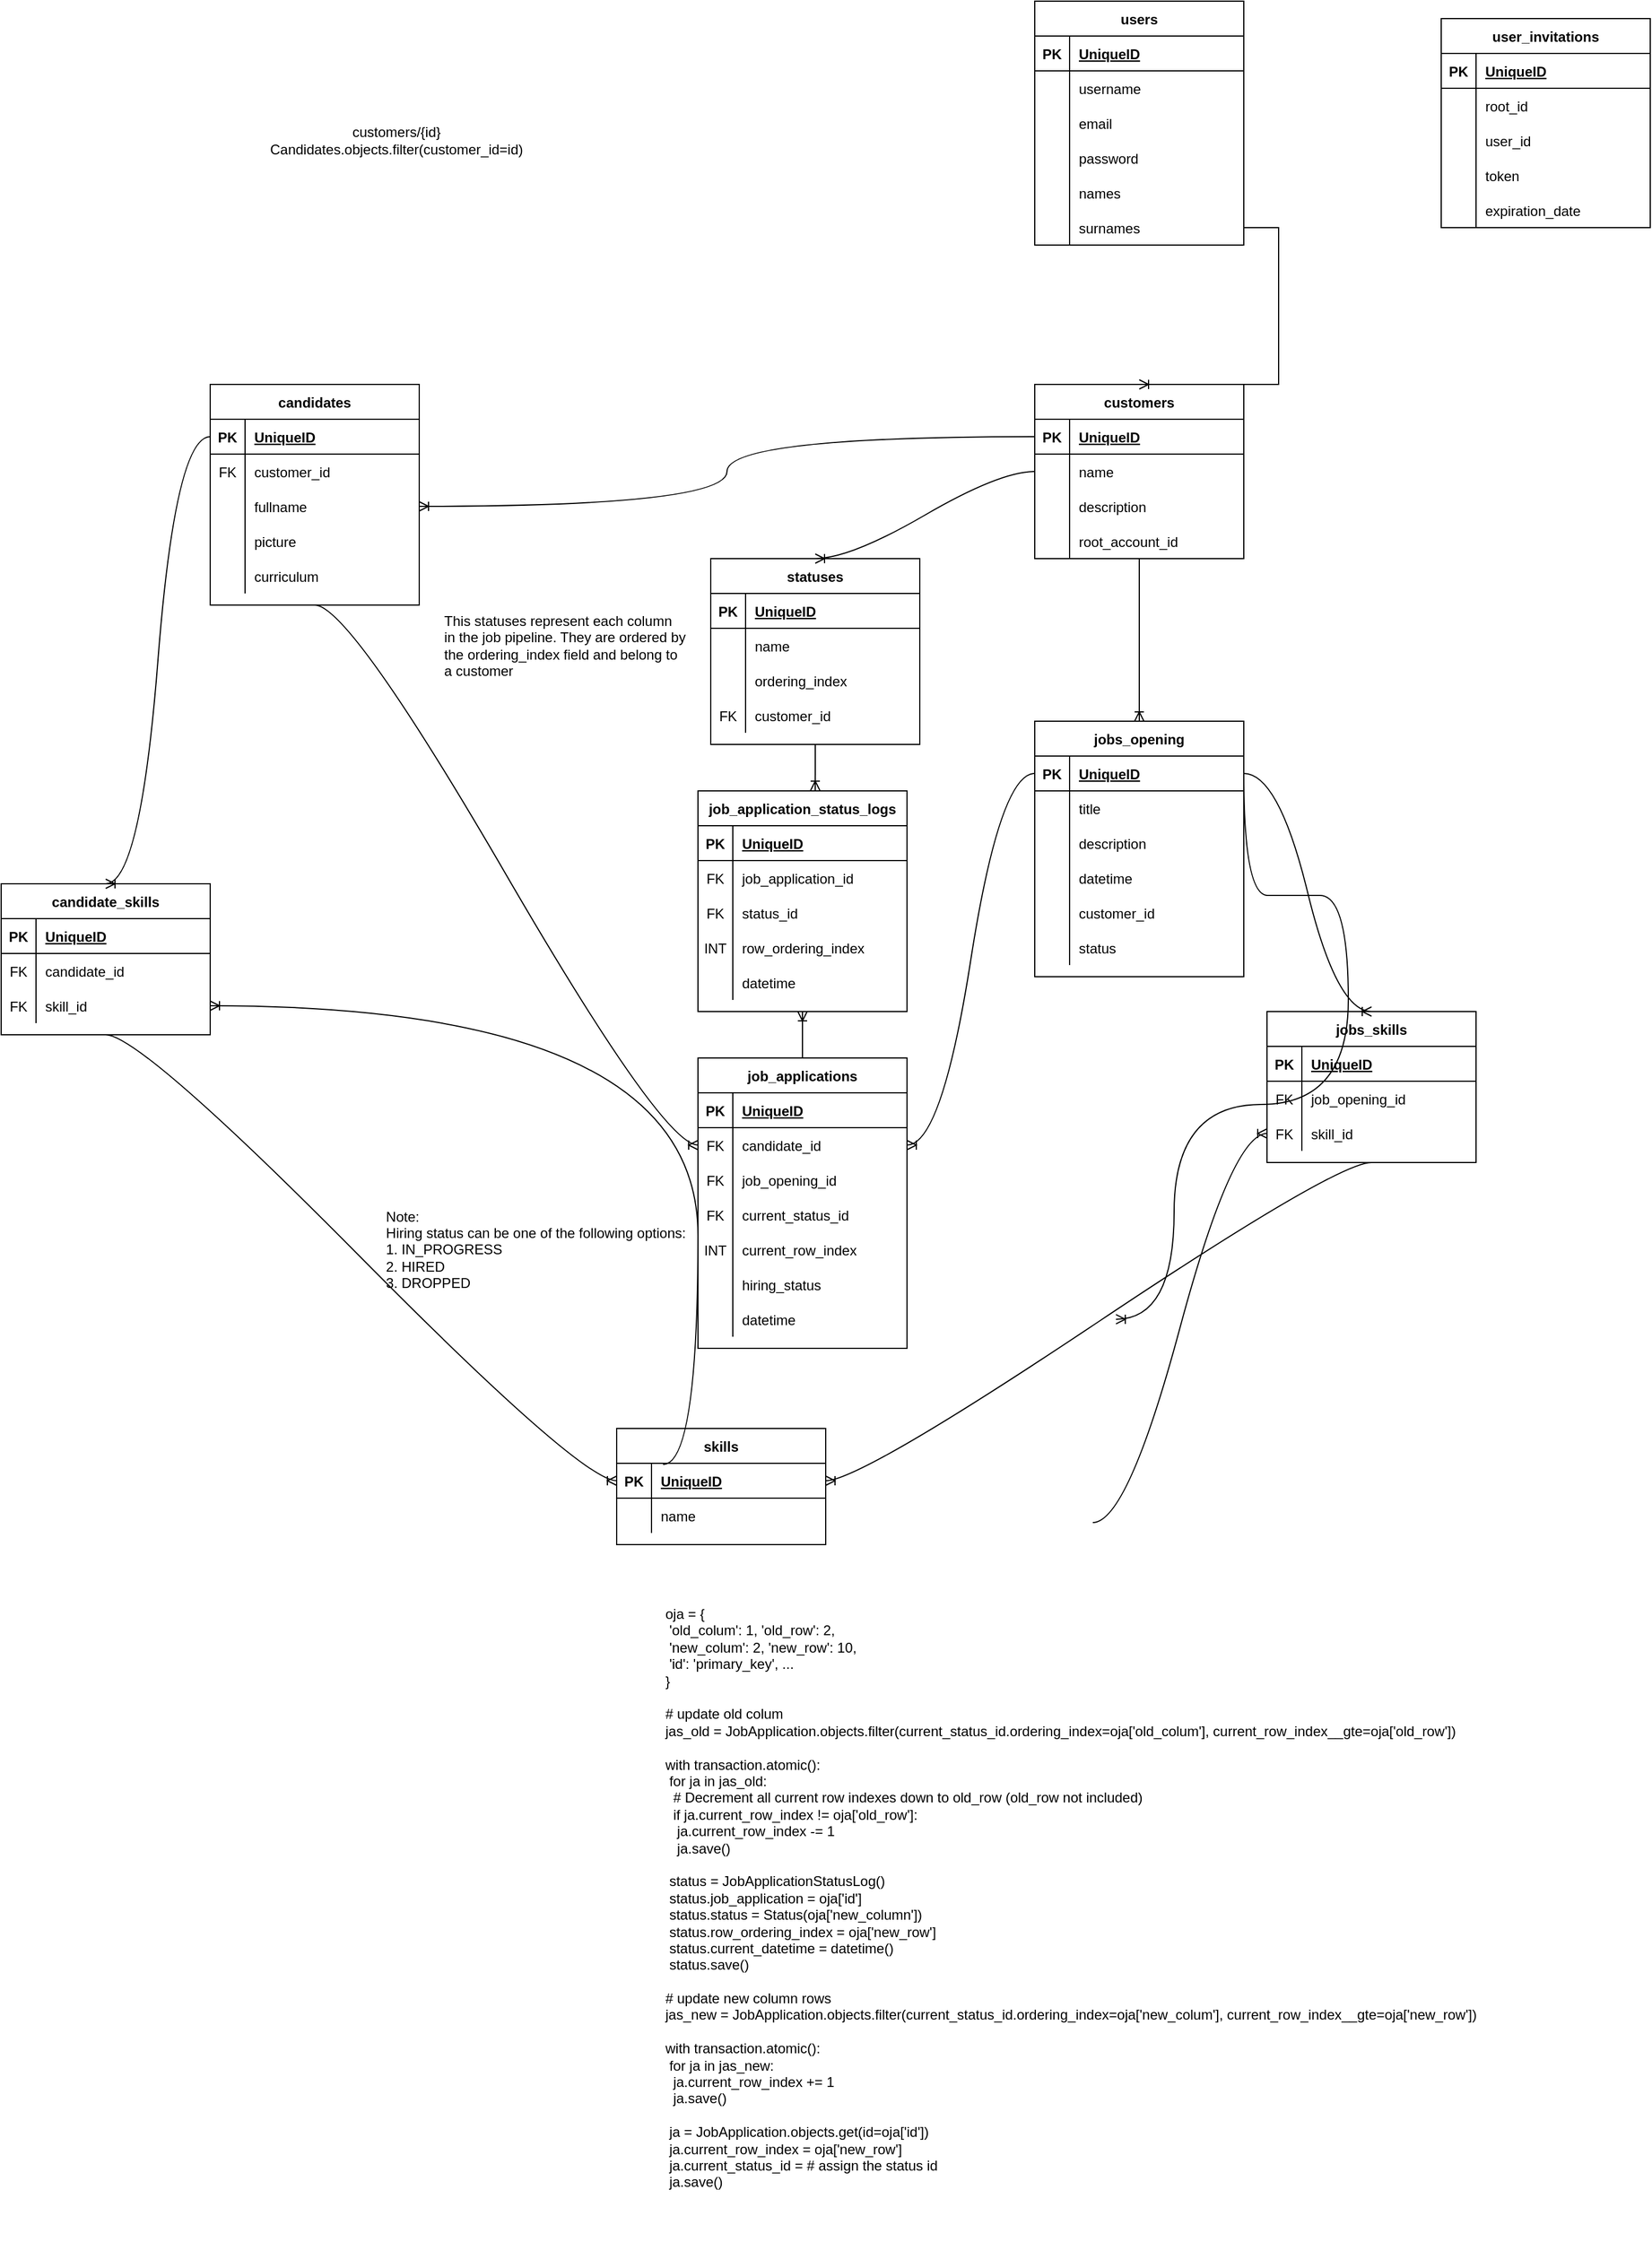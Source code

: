 <mxfile version="20.3.2" type="github">
  <diagram id="C5RBs43oDa-KdzZeNtuy" name="Page-1">
    <mxGraphModel dx="868" dy="1660" grid="1" gridSize="10" guides="1" tooltips="1" connect="1" arrows="1" fold="1" page="1" pageScale="1" pageWidth="827" pageHeight="1169" math="0" shadow="0">
      <root>
        <mxCell id="WIyWlLk6GJQsqaUBKTNV-0" />
        <mxCell id="WIyWlLk6GJQsqaUBKTNV-1" parent="WIyWlLk6GJQsqaUBKTNV-0" />
        <mxCell id="ST5YyUl0tAmkcKpmR_P2-39" value="jobs_opening" style="shape=table;startSize=30;container=1;collapsible=1;childLayout=tableLayout;fixedRows=1;rowLines=0;fontStyle=1;align=center;resizeLast=1;" parent="WIyWlLk6GJQsqaUBKTNV-1" vertex="1">
          <mxGeometry x="1020" y="560" width="180" height="220" as="geometry" />
        </mxCell>
        <mxCell id="ST5YyUl0tAmkcKpmR_P2-40" value="" style="shape=tableRow;horizontal=0;startSize=0;swimlaneHead=0;swimlaneBody=0;fillColor=none;collapsible=0;dropTarget=0;points=[[0,0.5],[1,0.5]];portConstraint=eastwest;top=0;left=0;right=0;bottom=1;" parent="ST5YyUl0tAmkcKpmR_P2-39" vertex="1">
          <mxGeometry y="30" width="180" height="30" as="geometry" />
        </mxCell>
        <mxCell id="ST5YyUl0tAmkcKpmR_P2-41" value="PK" style="shape=partialRectangle;connectable=0;fillColor=none;top=0;left=0;bottom=0;right=0;fontStyle=1;overflow=hidden;" parent="ST5YyUl0tAmkcKpmR_P2-40" vertex="1">
          <mxGeometry width="30" height="30" as="geometry">
            <mxRectangle width="30" height="30" as="alternateBounds" />
          </mxGeometry>
        </mxCell>
        <mxCell id="ST5YyUl0tAmkcKpmR_P2-42" value="UniqueID" style="shape=partialRectangle;connectable=0;fillColor=none;top=0;left=0;bottom=0;right=0;align=left;spacingLeft=6;fontStyle=5;overflow=hidden;" parent="ST5YyUl0tAmkcKpmR_P2-40" vertex="1">
          <mxGeometry x="30" width="150" height="30" as="geometry">
            <mxRectangle width="150" height="30" as="alternateBounds" />
          </mxGeometry>
        </mxCell>
        <mxCell id="ST5YyUl0tAmkcKpmR_P2-43" value="" style="shape=tableRow;horizontal=0;startSize=0;swimlaneHead=0;swimlaneBody=0;fillColor=none;collapsible=0;dropTarget=0;points=[[0,0.5],[1,0.5]];portConstraint=eastwest;top=0;left=0;right=0;bottom=0;" parent="ST5YyUl0tAmkcKpmR_P2-39" vertex="1">
          <mxGeometry y="60" width="180" height="30" as="geometry" />
        </mxCell>
        <mxCell id="ST5YyUl0tAmkcKpmR_P2-44" value="" style="shape=partialRectangle;connectable=0;fillColor=none;top=0;left=0;bottom=0;right=0;editable=1;overflow=hidden;" parent="ST5YyUl0tAmkcKpmR_P2-43" vertex="1">
          <mxGeometry width="30" height="30" as="geometry">
            <mxRectangle width="30" height="30" as="alternateBounds" />
          </mxGeometry>
        </mxCell>
        <mxCell id="ST5YyUl0tAmkcKpmR_P2-45" value="title" style="shape=partialRectangle;connectable=0;fillColor=none;top=0;left=0;bottom=0;right=0;align=left;spacingLeft=6;overflow=hidden;" parent="ST5YyUl0tAmkcKpmR_P2-43" vertex="1">
          <mxGeometry x="30" width="150" height="30" as="geometry">
            <mxRectangle width="150" height="30" as="alternateBounds" />
          </mxGeometry>
        </mxCell>
        <mxCell id="ST5YyUl0tAmkcKpmR_P2-46" value="" style="shape=tableRow;horizontal=0;startSize=0;swimlaneHead=0;swimlaneBody=0;fillColor=none;collapsible=0;dropTarget=0;points=[[0,0.5],[1,0.5]];portConstraint=eastwest;top=0;left=0;right=0;bottom=0;" parent="ST5YyUl0tAmkcKpmR_P2-39" vertex="1">
          <mxGeometry y="90" width="180" height="30" as="geometry" />
        </mxCell>
        <mxCell id="ST5YyUl0tAmkcKpmR_P2-47" value="" style="shape=partialRectangle;connectable=0;fillColor=none;top=0;left=0;bottom=0;right=0;editable=1;overflow=hidden;" parent="ST5YyUl0tAmkcKpmR_P2-46" vertex="1">
          <mxGeometry width="30" height="30" as="geometry">
            <mxRectangle width="30" height="30" as="alternateBounds" />
          </mxGeometry>
        </mxCell>
        <mxCell id="ST5YyUl0tAmkcKpmR_P2-48" value="description" style="shape=partialRectangle;connectable=0;fillColor=none;top=0;left=0;bottom=0;right=0;align=left;spacingLeft=6;overflow=hidden;" parent="ST5YyUl0tAmkcKpmR_P2-46" vertex="1">
          <mxGeometry x="30" width="150" height="30" as="geometry">
            <mxRectangle width="150" height="30" as="alternateBounds" />
          </mxGeometry>
        </mxCell>
        <mxCell id="ST5YyUl0tAmkcKpmR_P2-49" value="" style="shape=tableRow;horizontal=0;startSize=0;swimlaneHead=0;swimlaneBody=0;fillColor=none;collapsible=0;dropTarget=0;points=[[0,0.5],[1,0.5]];portConstraint=eastwest;top=0;left=0;right=0;bottom=0;" parent="ST5YyUl0tAmkcKpmR_P2-39" vertex="1">
          <mxGeometry y="120" width="180" height="30" as="geometry" />
        </mxCell>
        <mxCell id="ST5YyUl0tAmkcKpmR_P2-50" value="" style="shape=partialRectangle;connectable=0;fillColor=none;top=0;left=0;bottom=0;right=0;editable=1;overflow=hidden;" parent="ST5YyUl0tAmkcKpmR_P2-49" vertex="1">
          <mxGeometry width="30" height="30" as="geometry">
            <mxRectangle width="30" height="30" as="alternateBounds" />
          </mxGeometry>
        </mxCell>
        <mxCell id="ST5YyUl0tAmkcKpmR_P2-51" value="datetime" style="shape=partialRectangle;connectable=0;fillColor=none;top=0;left=0;bottom=0;right=0;align=left;spacingLeft=6;overflow=hidden;" parent="ST5YyUl0tAmkcKpmR_P2-49" vertex="1">
          <mxGeometry x="30" width="150" height="30" as="geometry">
            <mxRectangle width="150" height="30" as="alternateBounds" />
          </mxGeometry>
        </mxCell>
        <mxCell id="Xz0fmVg7ydJ4_tS_oLeI-29" style="shape=tableRow;horizontal=0;startSize=0;swimlaneHead=0;swimlaneBody=0;fillColor=none;collapsible=0;dropTarget=0;points=[[0,0.5],[1,0.5]];portConstraint=eastwest;top=0;left=0;right=0;bottom=0;" parent="ST5YyUl0tAmkcKpmR_P2-39" vertex="1">
          <mxGeometry y="150" width="180" height="30" as="geometry" />
        </mxCell>
        <mxCell id="Xz0fmVg7ydJ4_tS_oLeI-30" style="shape=partialRectangle;connectable=0;fillColor=none;top=0;left=0;bottom=0;right=0;editable=1;overflow=hidden;" parent="Xz0fmVg7ydJ4_tS_oLeI-29" vertex="1">
          <mxGeometry width="30" height="30" as="geometry">
            <mxRectangle width="30" height="30" as="alternateBounds" />
          </mxGeometry>
        </mxCell>
        <mxCell id="Xz0fmVg7ydJ4_tS_oLeI-31" value="customer_id" style="shape=partialRectangle;connectable=0;fillColor=none;top=0;left=0;bottom=0;right=0;align=left;spacingLeft=6;overflow=hidden;" parent="Xz0fmVg7ydJ4_tS_oLeI-29" vertex="1">
          <mxGeometry x="30" width="150" height="30" as="geometry">
            <mxRectangle width="150" height="30" as="alternateBounds" />
          </mxGeometry>
        </mxCell>
        <mxCell id="Xz0fmVg7ydJ4_tS_oLeI-124" style="shape=tableRow;horizontal=0;startSize=0;swimlaneHead=0;swimlaneBody=0;fillColor=none;collapsible=0;dropTarget=0;points=[[0,0.5],[1,0.5]];portConstraint=eastwest;top=0;left=0;right=0;bottom=0;" parent="ST5YyUl0tAmkcKpmR_P2-39" vertex="1">
          <mxGeometry y="180" width="180" height="30" as="geometry" />
        </mxCell>
        <mxCell id="Xz0fmVg7ydJ4_tS_oLeI-125" style="shape=partialRectangle;connectable=0;fillColor=none;top=0;left=0;bottom=0;right=0;editable=1;overflow=hidden;" parent="Xz0fmVg7ydJ4_tS_oLeI-124" vertex="1">
          <mxGeometry width="30" height="30" as="geometry">
            <mxRectangle width="30" height="30" as="alternateBounds" />
          </mxGeometry>
        </mxCell>
        <mxCell id="Xz0fmVg7ydJ4_tS_oLeI-126" value="status" style="shape=partialRectangle;connectable=0;fillColor=none;top=0;left=0;bottom=0;right=0;align=left;spacingLeft=6;overflow=hidden;" parent="Xz0fmVg7ydJ4_tS_oLeI-124" vertex="1">
          <mxGeometry x="30" width="150" height="30" as="geometry">
            <mxRectangle width="150" height="30" as="alternateBounds" />
          </mxGeometry>
        </mxCell>
        <mxCell id="ST5YyUl0tAmkcKpmR_P2-0" value="users" style="shape=table;startSize=30;container=1;collapsible=1;childLayout=tableLayout;fixedRows=1;rowLines=0;fontStyle=1;align=center;resizeLast=1;" parent="WIyWlLk6GJQsqaUBKTNV-1" vertex="1">
          <mxGeometry x="1020" y="-60" width="180" height="210" as="geometry" />
        </mxCell>
        <mxCell id="ST5YyUl0tAmkcKpmR_P2-1" value="" style="shape=tableRow;horizontal=0;startSize=0;swimlaneHead=0;swimlaneBody=0;fillColor=none;collapsible=0;dropTarget=0;points=[[0,0.5],[1,0.5]];portConstraint=eastwest;top=0;left=0;right=0;bottom=1;" parent="ST5YyUl0tAmkcKpmR_P2-0" vertex="1">
          <mxGeometry y="30" width="180" height="30" as="geometry" />
        </mxCell>
        <mxCell id="ST5YyUl0tAmkcKpmR_P2-2" value="PK" style="shape=partialRectangle;connectable=0;fillColor=none;top=0;left=0;bottom=0;right=0;fontStyle=1;overflow=hidden;" parent="ST5YyUl0tAmkcKpmR_P2-1" vertex="1">
          <mxGeometry width="30" height="30" as="geometry">
            <mxRectangle width="30" height="30" as="alternateBounds" />
          </mxGeometry>
        </mxCell>
        <mxCell id="ST5YyUl0tAmkcKpmR_P2-3" value="UniqueID" style="shape=partialRectangle;connectable=0;fillColor=none;top=0;left=0;bottom=0;right=0;align=left;spacingLeft=6;fontStyle=5;overflow=hidden;" parent="ST5YyUl0tAmkcKpmR_P2-1" vertex="1">
          <mxGeometry x="30" width="150" height="30" as="geometry">
            <mxRectangle width="150" height="30" as="alternateBounds" />
          </mxGeometry>
        </mxCell>
        <mxCell id="ST5YyUl0tAmkcKpmR_P2-4" value="" style="shape=tableRow;horizontal=0;startSize=0;swimlaneHead=0;swimlaneBody=0;fillColor=none;collapsible=0;dropTarget=0;points=[[0,0.5],[1,0.5]];portConstraint=eastwest;top=0;left=0;right=0;bottom=0;" parent="ST5YyUl0tAmkcKpmR_P2-0" vertex="1">
          <mxGeometry y="60" width="180" height="30" as="geometry" />
        </mxCell>
        <mxCell id="ST5YyUl0tAmkcKpmR_P2-5" value="" style="shape=partialRectangle;connectable=0;fillColor=none;top=0;left=0;bottom=0;right=0;editable=1;overflow=hidden;" parent="ST5YyUl0tAmkcKpmR_P2-4" vertex="1">
          <mxGeometry width="30" height="30" as="geometry">
            <mxRectangle width="30" height="30" as="alternateBounds" />
          </mxGeometry>
        </mxCell>
        <mxCell id="ST5YyUl0tAmkcKpmR_P2-6" value="username" style="shape=partialRectangle;connectable=0;fillColor=none;top=0;left=0;bottom=0;right=0;align=left;spacingLeft=6;overflow=hidden;" parent="ST5YyUl0tAmkcKpmR_P2-4" vertex="1">
          <mxGeometry x="30" width="150" height="30" as="geometry">
            <mxRectangle width="150" height="30" as="alternateBounds" />
          </mxGeometry>
        </mxCell>
        <mxCell id="ST5YyUl0tAmkcKpmR_P2-7" value="" style="shape=tableRow;horizontal=0;startSize=0;swimlaneHead=0;swimlaneBody=0;fillColor=none;collapsible=0;dropTarget=0;points=[[0,0.5],[1,0.5]];portConstraint=eastwest;top=0;left=0;right=0;bottom=0;" parent="ST5YyUl0tAmkcKpmR_P2-0" vertex="1">
          <mxGeometry y="90" width="180" height="30" as="geometry" />
        </mxCell>
        <mxCell id="ST5YyUl0tAmkcKpmR_P2-8" value="" style="shape=partialRectangle;connectable=0;fillColor=none;top=0;left=0;bottom=0;right=0;editable=1;overflow=hidden;" parent="ST5YyUl0tAmkcKpmR_P2-7" vertex="1">
          <mxGeometry width="30" height="30" as="geometry">
            <mxRectangle width="30" height="30" as="alternateBounds" />
          </mxGeometry>
        </mxCell>
        <mxCell id="ST5YyUl0tAmkcKpmR_P2-9" value="email" style="shape=partialRectangle;connectable=0;fillColor=none;top=0;left=0;bottom=0;right=0;align=left;spacingLeft=6;overflow=hidden;" parent="ST5YyUl0tAmkcKpmR_P2-7" vertex="1">
          <mxGeometry x="30" width="150" height="30" as="geometry">
            <mxRectangle width="150" height="30" as="alternateBounds" />
          </mxGeometry>
        </mxCell>
        <mxCell id="Xz0fmVg7ydJ4_tS_oLeI-63" value="" style="shape=tableRow;horizontal=0;startSize=0;swimlaneHead=0;swimlaneBody=0;fillColor=none;collapsible=0;dropTarget=0;points=[[0,0.5],[1,0.5]];portConstraint=eastwest;top=0;left=0;right=0;bottom=0;" parent="ST5YyUl0tAmkcKpmR_P2-0" vertex="1">
          <mxGeometry y="120" width="180" height="30" as="geometry" />
        </mxCell>
        <mxCell id="Xz0fmVg7ydJ4_tS_oLeI-64" value="" style="shape=partialRectangle;connectable=0;fillColor=none;top=0;left=0;bottom=0;right=0;editable=1;overflow=hidden;" parent="Xz0fmVg7ydJ4_tS_oLeI-63" vertex="1">
          <mxGeometry width="30" height="30" as="geometry">
            <mxRectangle width="30" height="30" as="alternateBounds" />
          </mxGeometry>
        </mxCell>
        <mxCell id="Xz0fmVg7ydJ4_tS_oLeI-65" value="password" style="shape=partialRectangle;connectable=0;fillColor=none;top=0;left=0;bottom=0;right=0;align=left;spacingLeft=6;overflow=hidden;" parent="Xz0fmVg7ydJ4_tS_oLeI-63" vertex="1">
          <mxGeometry x="30" width="150" height="30" as="geometry">
            <mxRectangle width="150" height="30" as="alternateBounds" />
          </mxGeometry>
        </mxCell>
        <mxCell id="ST5YyUl0tAmkcKpmR_P2-10" value="" style="shape=tableRow;horizontal=0;startSize=0;swimlaneHead=0;swimlaneBody=0;fillColor=none;collapsible=0;dropTarget=0;points=[[0,0.5],[1,0.5]];portConstraint=eastwest;top=0;left=0;right=0;bottom=0;" parent="ST5YyUl0tAmkcKpmR_P2-0" vertex="1">
          <mxGeometry y="150" width="180" height="30" as="geometry" />
        </mxCell>
        <mxCell id="ST5YyUl0tAmkcKpmR_P2-11" value="" style="shape=partialRectangle;connectable=0;fillColor=none;top=0;left=0;bottom=0;right=0;editable=1;overflow=hidden;" parent="ST5YyUl0tAmkcKpmR_P2-10" vertex="1">
          <mxGeometry width="30" height="30" as="geometry">
            <mxRectangle width="30" height="30" as="alternateBounds" />
          </mxGeometry>
        </mxCell>
        <mxCell id="ST5YyUl0tAmkcKpmR_P2-12" value="names" style="shape=partialRectangle;connectable=0;fillColor=none;top=0;left=0;bottom=0;right=0;align=left;spacingLeft=6;overflow=hidden;" parent="ST5YyUl0tAmkcKpmR_P2-10" vertex="1">
          <mxGeometry x="30" width="150" height="30" as="geometry">
            <mxRectangle width="150" height="30" as="alternateBounds" />
          </mxGeometry>
        </mxCell>
        <mxCell id="ST5YyUl0tAmkcKpmR_P2-13" value="" style="shape=tableRow;horizontal=0;startSize=0;swimlaneHead=0;swimlaneBody=0;fillColor=none;collapsible=0;dropTarget=0;points=[[0,0.5],[1,0.5]];portConstraint=eastwest;top=0;left=0;right=0;bottom=0;" parent="ST5YyUl0tAmkcKpmR_P2-0" vertex="1">
          <mxGeometry y="180" width="180" height="30" as="geometry" />
        </mxCell>
        <mxCell id="ST5YyUl0tAmkcKpmR_P2-14" value="" style="shape=partialRectangle;connectable=0;fillColor=none;top=0;left=0;bottom=0;right=0;editable=1;overflow=hidden;" parent="ST5YyUl0tAmkcKpmR_P2-13" vertex="1">
          <mxGeometry width="30" height="30" as="geometry">
            <mxRectangle width="30" height="30" as="alternateBounds" />
          </mxGeometry>
        </mxCell>
        <mxCell id="ST5YyUl0tAmkcKpmR_P2-15" value="surnames" style="shape=partialRectangle;connectable=0;fillColor=none;top=0;left=0;bottom=0;right=0;align=left;spacingLeft=6;overflow=hidden;" parent="ST5YyUl0tAmkcKpmR_P2-13" vertex="1">
          <mxGeometry x="30" width="150" height="30" as="geometry">
            <mxRectangle width="150" height="30" as="alternateBounds" />
          </mxGeometry>
        </mxCell>
        <mxCell id="ST5YyUl0tAmkcKpmR_P2-26" value="candidates" style="shape=table;startSize=30;container=1;collapsible=1;childLayout=tableLayout;fixedRows=1;rowLines=0;fontStyle=1;align=center;resizeLast=1;" parent="WIyWlLk6GJQsqaUBKTNV-1" vertex="1">
          <mxGeometry x="310" y="270" width="180" height="190" as="geometry" />
        </mxCell>
        <mxCell id="ST5YyUl0tAmkcKpmR_P2-27" value="" style="shape=tableRow;horizontal=0;startSize=0;swimlaneHead=0;swimlaneBody=0;fillColor=none;collapsible=0;dropTarget=0;points=[[0,0.5],[1,0.5]];portConstraint=eastwest;top=0;left=0;right=0;bottom=1;" parent="ST5YyUl0tAmkcKpmR_P2-26" vertex="1">
          <mxGeometry y="30" width="180" height="30" as="geometry" />
        </mxCell>
        <mxCell id="ST5YyUl0tAmkcKpmR_P2-28" value="PK" style="shape=partialRectangle;connectable=0;fillColor=none;top=0;left=0;bottom=0;right=0;fontStyle=1;overflow=hidden;" parent="ST5YyUl0tAmkcKpmR_P2-27" vertex="1">
          <mxGeometry width="30" height="30" as="geometry">
            <mxRectangle width="30" height="30" as="alternateBounds" />
          </mxGeometry>
        </mxCell>
        <mxCell id="ST5YyUl0tAmkcKpmR_P2-29" value="UniqueID" style="shape=partialRectangle;connectable=0;fillColor=none;top=0;left=0;bottom=0;right=0;align=left;spacingLeft=6;fontStyle=5;overflow=hidden;" parent="ST5YyUl0tAmkcKpmR_P2-27" vertex="1">
          <mxGeometry x="30" width="150" height="30" as="geometry">
            <mxRectangle width="150" height="30" as="alternateBounds" />
          </mxGeometry>
        </mxCell>
        <mxCell id="ST5YyUl0tAmkcKpmR_P2-30" value="" style="shape=tableRow;horizontal=0;startSize=0;swimlaneHead=0;swimlaneBody=0;fillColor=none;collapsible=0;dropTarget=0;points=[[0,0.5],[1,0.5]];portConstraint=eastwest;top=0;left=0;right=0;bottom=0;" parent="ST5YyUl0tAmkcKpmR_P2-26" vertex="1">
          <mxGeometry y="60" width="180" height="30" as="geometry" />
        </mxCell>
        <mxCell id="ST5YyUl0tAmkcKpmR_P2-31" value="FK" style="shape=partialRectangle;connectable=0;fillColor=none;top=0;left=0;bottom=0;right=0;editable=1;overflow=hidden;" parent="ST5YyUl0tAmkcKpmR_P2-30" vertex="1">
          <mxGeometry width="30" height="30" as="geometry">
            <mxRectangle width="30" height="30" as="alternateBounds" />
          </mxGeometry>
        </mxCell>
        <mxCell id="ST5YyUl0tAmkcKpmR_P2-32" value="customer_id" style="shape=partialRectangle;connectable=0;fillColor=none;top=0;left=0;bottom=0;right=0;align=left;spacingLeft=6;overflow=hidden;" parent="ST5YyUl0tAmkcKpmR_P2-30" vertex="1">
          <mxGeometry x="30" width="150" height="30" as="geometry">
            <mxRectangle width="150" height="30" as="alternateBounds" />
          </mxGeometry>
        </mxCell>
        <mxCell id="ST5YyUl0tAmkcKpmR_P2-33" value="" style="shape=tableRow;horizontal=0;startSize=0;swimlaneHead=0;swimlaneBody=0;fillColor=none;collapsible=0;dropTarget=0;points=[[0,0.5],[1,0.5]];portConstraint=eastwest;top=0;left=0;right=0;bottom=0;" parent="ST5YyUl0tAmkcKpmR_P2-26" vertex="1">
          <mxGeometry y="90" width="180" height="30" as="geometry" />
        </mxCell>
        <mxCell id="ST5YyUl0tAmkcKpmR_P2-34" value="" style="shape=partialRectangle;connectable=0;fillColor=none;top=0;left=0;bottom=0;right=0;editable=1;overflow=hidden;" parent="ST5YyUl0tAmkcKpmR_P2-33" vertex="1">
          <mxGeometry width="30" height="30" as="geometry">
            <mxRectangle width="30" height="30" as="alternateBounds" />
          </mxGeometry>
        </mxCell>
        <mxCell id="ST5YyUl0tAmkcKpmR_P2-35" value="fullname" style="shape=partialRectangle;connectable=0;fillColor=none;top=0;left=0;bottom=0;right=0;align=left;spacingLeft=6;overflow=hidden;" parent="ST5YyUl0tAmkcKpmR_P2-33" vertex="1">
          <mxGeometry x="30" width="150" height="30" as="geometry">
            <mxRectangle width="150" height="30" as="alternateBounds" />
          </mxGeometry>
        </mxCell>
        <mxCell id="ST5YyUl0tAmkcKpmR_P2-36" value="" style="shape=tableRow;horizontal=0;startSize=0;swimlaneHead=0;swimlaneBody=0;fillColor=none;collapsible=0;dropTarget=0;points=[[0,0.5],[1,0.5]];portConstraint=eastwest;top=0;left=0;right=0;bottom=0;" parent="ST5YyUl0tAmkcKpmR_P2-26" vertex="1">
          <mxGeometry y="120" width="180" height="30" as="geometry" />
        </mxCell>
        <mxCell id="ST5YyUl0tAmkcKpmR_P2-37" value="" style="shape=partialRectangle;connectable=0;fillColor=none;top=0;left=0;bottom=0;right=0;editable=1;overflow=hidden;" parent="ST5YyUl0tAmkcKpmR_P2-36" vertex="1">
          <mxGeometry width="30" height="30" as="geometry">
            <mxRectangle width="30" height="30" as="alternateBounds" />
          </mxGeometry>
        </mxCell>
        <mxCell id="ST5YyUl0tAmkcKpmR_P2-38" value="picture" style="shape=partialRectangle;connectable=0;fillColor=none;top=0;left=0;bottom=0;right=0;align=left;spacingLeft=6;overflow=hidden;" parent="ST5YyUl0tAmkcKpmR_P2-36" vertex="1">
          <mxGeometry x="30" width="150" height="30" as="geometry">
            <mxRectangle width="150" height="30" as="alternateBounds" />
          </mxGeometry>
        </mxCell>
        <mxCell id="ST5YyUl0tAmkcKpmR_P2-101" value="" style="shape=tableRow;horizontal=0;startSize=0;swimlaneHead=0;swimlaneBody=0;fillColor=none;collapsible=0;dropTarget=0;points=[[0,0.5],[1,0.5]];portConstraint=eastwest;top=0;left=0;right=0;bottom=0;" parent="ST5YyUl0tAmkcKpmR_P2-26" vertex="1">
          <mxGeometry y="150" width="180" height="30" as="geometry" />
        </mxCell>
        <mxCell id="ST5YyUl0tAmkcKpmR_P2-102" value="" style="shape=partialRectangle;connectable=0;fillColor=none;top=0;left=0;bottom=0;right=0;editable=1;overflow=hidden;" parent="ST5YyUl0tAmkcKpmR_P2-101" vertex="1">
          <mxGeometry width="30" height="30" as="geometry">
            <mxRectangle width="30" height="30" as="alternateBounds" />
          </mxGeometry>
        </mxCell>
        <mxCell id="ST5YyUl0tAmkcKpmR_P2-103" value="curriculum" style="shape=partialRectangle;connectable=0;fillColor=none;top=0;left=0;bottom=0;right=0;align=left;spacingLeft=6;overflow=hidden;" parent="ST5YyUl0tAmkcKpmR_P2-101" vertex="1">
          <mxGeometry x="30" width="150" height="30" as="geometry">
            <mxRectangle width="150" height="30" as="alternateBounds" />
          </mxGeometry>
        </mxCell>
        <mxCell id="ST5YyUl0tAmkcKpmR_P2-52" value="statuses" style="shape=table;startSize=30;container=1;collapsible=1;childLayout=tableLayout;fixedRows=1;rowLines=0;fontStyle=1;align=center;resizeLast=1;" parent="WIyWlLk6GJQsqaUBKTNV-1" vertex="1">
          <mxGeometry x="741" y="420" width="180" height="160" as="geometry" />
        </mxCell>
        <mxCell id="ST5YyUl0tAmkcKpmR_P2-53" value="" style="shape=tableRow;horizontal=0;startSize=0;swimlaneHead=0;swimlaneBody=0;fillColor=none;collapsible=0;dropTarget=0;points=[[0,0.5],[1,0.5]];portConstraint=eastwest;top=0;left=0;right=0;bottom=1;" parent="ST5YyUl0tAmkcKpmR_P2-52" vertex="1">
          <mxGeometry y="30" width="180" height="30" as="geometry" />
        </mxCell>
        <mxCell id="ST5YyUl0tAmkcKpmR_P2-54" value="PK" style="shape=partialRectangle;connectable=0;fillColor=none;top=0;left=0;bottom=0;right=0;fontStyle=1;overflow=hidden;" parent="ST5YyUl0tAmkcKpmR_P2-53" vertex="1">
          <mxGeometry width="30" height="30" as="geometry">
            <mxRectangle width="30" height="30" as="alternateBounds" />
          </mxGeometry>
        </mxCell>
        <mxCell id="ST5YyUl0tAmkcKpmR_P2-55" value="UniqueID" style="shape=partialRectangle;connectable=0;fillColor=none;top=0;left=0;bottom=0;right=0;align=left;spacingLeft=6;fontStyle=5;overflow=hidden;" parent="ST5YyUl0tAmkcKpmR_P2-53" vertex="1">
          <mxGeometry x="30" width="150" height="30" as="geometry">
            <mxRectangle width="150" height="30" as="alternateBounds" />
          </mxGeometry>
        </mxCell>
        <mxCell id="ST5YyUl0tAmkcKpmR_P2-56" value="" style="shape=tableRow;horizontal=0;startSize=0;swimlaneHead=0;swimlaneBody=0;fillColor=none;collapsible=0;dropTarget=0;points=[[0,0.5],[1,0.5]];portConstraint=eastwest;top=0;left=0;right=0;bottom=0;" parent="ST5YyUl0tAmkcKpmR_P2-52" vertex="1">
          <mxGeometry y="60" width="180" height="30" as="geometry" />
        </mxCell>
        <mxCell id="ST5YyUl0tAmkcKpmR_P2-57" value="" style="shape=partialRectangle;connectable=0;fillColor=none;top=0;left=0;bottom=0;right=0;editable=1;overflow=hidden;" parent="ST5YyUl0tAmkcKpmR_P2-56" vertex="1">
          <mxGeometry width="30" height="30" as="geometry">
            <mxRectangle width="30" height="30" as="alternateBounds" />
          </mxGeometry>
        </mxCell>
        <mxCell id="ST5YyUl0tAmkcKpmR_P2-58" value="name" style="shape=partialRectangle;connectable=0;fillColor=none;top=0;left=0;bottom=0;right=0;align=left;spacingLeft=6;overflow=hidden;" parent="ST5YyUl0tAmkcKpmR_P2-56" vertex="1">
          <mxGeometry x="30" width="150" height="30" as="geometry">
            <mxRectangle width="150" height="30" as="alternateBounds" />
          </mxGeometry>
        </mxCell>
        <mxCell id="ST5YyUl0tAmkcKpmR_P2-59" value="" style="shape=tableRow;horizontal=0;startSize=0;swimlaneHead=0;swimlaneBody=0;fillColor=none;collapsible=0;dropTarget=0;points=[[0,0.5],[1,0.5]];portConstraint=eastwest;top=0;left=0;right=0;bottom=0;" parent="ST5YyUl0tAmkcKpmR_P2-52" vertex="1">
          <mxGeometry y="90" width="180" height="30" as="geometry" />
        </mxCell>
        <mxCell id="ST5YyUl0tAmkcKpmR_P2-60" value="" style="shape=partialRectangle;connectable=0;fillColor=none;top=0;left=0;bottom=0;right=0;editable=1;overflow=hidden;" parent="ST5YyUl0tAmkcKpmR_P2-59" vertex="1">
          <mxGeometry width="30" height="30" as="geometry">
            <mxRectangle width="30" height="30" as="alternateBounds" />
          </mxGeometry>
        </mxCell>
        <mxCell id="ST5YyUl0tAmkcKpmR_P2-61" value="ordering_index" style="shape=partialRectangle;connectable=0;fillColor=none;top=0;left=0;bottom=0;right=0;align=left;spacingLeft=6;overflow=hidden;" parent="ST5YyUl0tAmkcKpmR_P2-59" vertex="1">
          <mxGeometry x="30" width="150" height="30" as="geometry">
            <mxRectangle width="150" height="30" as="alternateBounds" />
          </mxGeometry>
        </mxCell>
        <mxCell id="ST5YyUl0tAmkcKpmR_P2-62" value="" style="shape=tableRow;horizontal=0;startSize=0;swimlaneHead=0;swimlaneBody=0;fillColor=none;collapsible=0;dropTarget=0;points=[[0,0.5],[1,0.5]];portConstraint=eastwest;top=0;left=0;right=0;bottom=0;" parent="ST5YyUl0tAmkcKpmR_P2-52" vertex="1">
          <mxGeometry y="120" width="180" height="30" as="geometry" />
        </mxCell>
        <mxCell id="ST5YyUl0tAmkcKpmR_P2-63" value="FK" style="shape=partialRectangle;connectable=0;fillColor=none;top=0;left=0;bottom=0;right=0;editable=1;overflow=hidden;" parent="ST5YyUl0tAmkcKpmR_P2-62" vertex="1">
          <mxGeometry width="30" height="30" as="geometry">
            <mxRectangle width="30" height="30" as="alternateBounds" />
          </mxGeometry>
        </mxCell>
        <mxCell id="ST5YyUl0tAmkcKpmR_P2-64" value="customer_id" style="shape=partialRectangle;connectable=0;fillColor=none;top=0;left=0;bottom=0;right=0;align=left;spacingLeft=6;overflow=hidden;" parent="ST5YyUl0tAmkcKpmR_P2-62" vertex="1">
          <mxGeometry x="30" width="150" height="30" as="geometry">
            <mxRectangle width="150" height="30" as="alternateBounds" />
          </mxGeometry>
        </mxCell>
        <mxCell id="ST5YyUl0tAmkcKpmR_P2-65" value="skills" style="shape=table;startSize=30;container=1;collapsible=1;childLayout=tableLayout;fixedRows=1;rowLines=0;fontStyle=1;align=center;resizeLast=1;" parent="WIyWlLk6GJQsqaUBKTNV-1" vertex="1">
          <mxGeometry x="660" y="1169" width="180" height="100" as="geometry" />
        </mxCell>
        <mxCell id="ST5YyUl0tAmkcKpmR_P2-66" value="" style="shape=tableRow;horizontal=0;startSize=0;swimlaneHead=0;swimlaneBody=0;fillColor=none;collapsible=0;dropTarget=0;points=[[0,0.5],[1,0.5]];portConstraint=eastwest;top=0;left=0;right=0;bottom=1;" parent="ST5YyUl0tAmkcKpmR_P2-65" vertex="1">
          <mxGeometry y="30" width="180" height="30" as="geometry" />
        </mxCell>
        <mxCell id="ST5YyUl0tAmkcKpmR_P2-67" value="PK" style="shape=partialRectangle;connectable=0;fillColor=none;top=0;left=0;bottom=0;right=0;fontStyle=1;overflow=hidden;" parent="ST5YyUl0tAmkcKpmR_P2-66" vertex="1">
          <mxGeometry width="30" height="30" as="geometry">
            <mxRectangle width="30" height="30" as="alternateBounds" />
          </mxGeometry>
        </mxCell>
        <mxCell id="ST5YyUl0tAmkcKpmR_P2-68" value="UniqueID" style="shape=partialRectangle;connectable=0;fillColor=none;top=0;left=0;bottom=0;right=0;align=left;spacingLeft=6;fontStyle=5;overflow=hidden;" parent="ST5YyUl0tAmkcKpmR_P2-66" vertex="1">
          <mxGeometry x="30" width="150" height="30" as="geometry">
            <mxRectangle width="150" height="30" as="alternateBounds" />
          </mxGeometry>
        </mxCell>
        <mxCell id="ST5YyUl0tAmkcKpmR_P2-72" value="" style="shape=tableRow;horizontal=0;startSize=0;swimlaneHead=0;swimlaneBody=0;fillColor=none;collapsible=0;dropTarget=0;points=[[0,0.5],[1,0.5]];portConstraint=eastwest;top=0;left=0;right=0;bottom=0;" parent="ST5YyUl0tAmkcKpmR_P2-65" vertex="1">
          <mxGeometry y="60" width="180" height="30" as="geometry" />
        </mxCell>
        <mxCell id="ST5YyUl0tAmkcKpmR_P2-73" value="" style="shape=partialRectangle;connectable=0;fillColor=none;top=0;left=0;bottom=0;right=0;editable=1;overflow=hidden;" parent="ST5YyUl0tAmkcKpmR_P2-72" vertex="1">
          <mxGeometry width="30" height="30" as="geometry">
            <mxRectangle width="30" height="30" as="alternateBounds" />
          </mxGeometry>
        </mxCell>
        <mxCell id="ST5YyUl0tAmkcKpmR_P2-74" value="name" style="shape=partialRectangle;connectable=0;fillColor=none;top=0;left=0;bottom=0;right=0;align=left;spacingLeft=6;overflow=hidden;" parent="ST5YyUl0tAmkcKpmR_P2-72" vertex="1">
          <mxGeometry x="30" width="150" height="30" as="geometry">
            <mxRectangle width="150" height="30" as="alternateBounds" />
          </mxGeometry>
        </mxCell>
        <mxCell id="ST5YyUl0tAmkcKpmR_P2-78" value="customers" style="shape=table;startSize=30;container=1;collapsible=1;childLayout=tableLayout;fixedRows=1;rowLines=0;fontStyle=1;align=center;resizeLast=1;" parent="WIyWlLk6GJQsqaUBKTNV-1" vertex="1">
          <mxGeometry x="1020" y="270" width="180" height="150" as="geometry" />
        </mxCell>
        <mxCell id="ST5YyUl0tAmkcKpmR_P2-79" value="" style="shape=tableRow;horizontal=0;startSize=0;swimlaneHead=0;swimlaneBody=0;fillColor=none;collapsible=0;dropTarget=0;points=[[0,0.5],[1,0.5]];portConstraint=eastwest;top=0;left=0;right=0;bottom=1;" parent="ST5YyUl0tAmkcKpmR_P2-78" vertex="1">
          <mxGeometry y="30" width="180" height="30" as="geometry" />
        </mxCell>
        <mxCell id="ST5YyUl0tAmkcKpmR_P2-80" value="PK" style="shape=partialRectangle;connectable=0;fillColor=none;top=0;left=0;bottom=0;right=0;fontStyle=1;overflow=hidden;" parent="ST5YyUl0tAmkcKpmR_P2-79" vertex="1">
          <mxGeometry width="30" height="30" as="geometry">
            <mxRectangle width="30" height="30" as="alternateBounds" />
          </mxGeometry>
        </mxCell>
        <mxCell id="ST5YyUl0tAmkcKpmR_P2-81" value="UniqueID" style="shape=partialRectangle;connectable=0;fillColor=none;top=0;left=0;bottom=0;right=0;align=left;spacingLeft=6;fontStyle=5;overflow=hidden;" parent="ST5YyUl0tAmkcKpmR_P2-79" vertex="1">
          <mxGeometry x="30" width="150" height="30" as="geometry">
            <mxRectangle width="150" height="30" as="alternateBounds" />
          </mxGeometry>
        </mxCell>
        <mxCell id="ST5YyUl0tAmkcKpmR_P2-82" value="" style="shape=tableRow;horizontal=0;startSize=0;swimlaneHead=0;swimlaneBody=0;fillColor=none;collapsible=0;dropTarget=0;points=[[0,0.5],[1,0.5]];portConstraint=eastwest;top=0;left=0;right=0;bottom=0;" parent="ST5YyUl0tAmkcKpmR_P2-78" vertex="1">
          <mxGeometry y="60" width="180" height="30" as="geometry" />
        </mxCell>
        <mxCell id="ST5YyUl0tAmkcKpmR_P2-83" value="" style="shape=partialRectangle;connectable=0;fillColor=none;top=0;left=0;bottom=0;right=0;editable=1;overflow=hidden;" parent="ST5YyUl0tAmkcKpmR_P2-82" vertex="1">
          <mxGeometry width="30" height="30" as="geometry">
            <mxRectangle width="30" height="30" as="alternateBounds" />
          </mxGeometry>
        </mxCell>
        <mxCell id="ST5YyUl0tAmkcKpmR_P2-84" value="name" style="shape=partialRectangle;connectable=0;fillColor=none;top=0;left=0;bottom=0;right=0;align=left;spacingLeft=6;overflow=hidden;" parent="ST5YyUl0tAmkcKpmR_P2-82" vertex="1">
          <mxGeometry x="30" width="150" height="30" as="geometry">
            <mxRectangle width="150" height="30" as="alternateBounds" />
          </mxGeometry>
        </mxCell>
        <mxCell id="ST5YyUl0tAmkcKpmR_P2-85" value="" style="shape=tableRow;horizontal=0;startSize=0;swimlaneHead=0;swimlaneBody=0;fillColor=none;collapsible=0;dropTarget=0;points=[[0,0.5],[1,0.5]];portConstraint=eastwest;top=0;left=0;right=0;bottom=0;" parent="ST5YyUl0tAmkcKpmR_P2-78" vertex="1">
          <mxGeometry y="90" width="180" height="30" as="geometry" />
        </mxCell>
        <mxCell id="ST5YyUl0tAmkcKpmR_P2-86" value="" style="shape=partialRectangle;connectable=0;fillColor=none;top=0;left=0;bottom=0;right=0;editable=1;overflow=hidden;" parent="ST5YyUl0tAmkcKpmR_P2-85" vertex="1">
          <mxGeometry width="30" height="30" as="geometry">
            <mxRectangle width="30" height="30" as="alternateBounds" />
          </mxGeometry>
        </mxCell>
        <mxCell id="ST5YyUl0tAmkcKpmR_P2-87" value="description" style="shape=partialRectangle;connectable=0;fillColor=none;top=0;left=0;bottom=0;right=0;align=left;spacingLeft=6;overflow=hidden;" parent="ST5YyUl0tAmkcKpmR_P2-85" vertex="1">
          <mxGeometry x="30" width="150" height="30" as="geometry">
            <mxRectangle width="150" height="30" as="alternateBounds" />
          </mxGeometry>
        </mxCell>
        <mxCell id="ST5YyUl0tAmkcKpmR_P2-91" value="" style="shape=tableRow;horizontal=0;startSize=0;swimlaneHead=0;swimlaneBody=0;fillColor=none;collapsible=0;dropTarget=0;points=[[0,0.5],[1,0.5]];portConstraint=eastwest;top=0;left=0;right=0;bottom=0;" parent="ST5YyUl0tAmkcKpmR_P2-78" vertex="1">
          <mxGeometry y="120" width="180" height="30" as="geometry" />
        </mxCell>
        <mxCell id="ST5YyUl0tAmkcKpmR_P2-92" value="" style="shape=partialRectangle;connectable=0;fillColor=none;top=0;left=0;bottom=0;right=0;editable=1;overflow=hidden;" parent="ST5YyUl0tAmkcKpmR_P2-91" vertex="1">
          <mxGeometry width="30" height="30" as="geometry">
            <mxRectangle width="30" height="30" as="alternateBounds" />
          </mxGeometry>
        </mxCell>
        <mxCell id="ST5YyUl0tAmkcKpmR_P2-93" value="root_account_id" style="shape=partialRectangle;connectable=0;fillColor=none;top=0;left=0;bottom=0;right=0;align=left;spacingLeft=6;overflow=hidden;" parent="ST5YyUl0tAmkcKpmR_P2-91" vertex="1">
          <mxGeometry x="30" width="150" height="30" as="geometry">
            <mxRectangle width="150" height="30" as="alternateBounds" />
          </mxGeometry>
        </mxCell>
        <mxCell id="ST5YyUl0tAmkcKpmR_P2-104" value="" style="edgeStyle=orthogonalEdgeStyle;fontSize=12;html=1;endArrow=ERoneToMany;rounded=0;exitX=0;exitY=0.5;exitDx=0;exitDy=0;entryX=1;entryY=0.5;entryDx=0;entryDy=0;curved=1;" parent="WIyWlLk6GJQsqaUBKTNV-1" source="ST5YyUl0tAmkcKpmR_P2-79" target="ST5YyUl0tAmkcKpmR_P2-33" edge="1">
          <mxGeometry width="100" height="100" relative="1" as="geometry">
            <mxPoint x="1000" y="340" as="sourcePoint" />
            <mxPoint x="1000" y="470" as="targetPoint" />
          </mxGeometry>
        </mxCell>
        <mxCell id="ST5YyUl0tAmkcKpmR_P2-108" value="job_application_status_logs" style="shape=table;startSize=30;container=1;collapsible=1;childLayout=tableLayout;fixedRows=1;rowLines=0;fontStyle=1;align=center;resizeLast=1;" parent="WIyWlLk6GJQsqaUBKTNV-1" vertex="1">
          <mxGeometry x="730" y="620" width="180" height="190" as="geometry" />
        </mxCell>
        <mxCell id="ST5YyUl0tAmkcKpmR_P2-109" value="" style="shape=tableRow;horizontal=0;startSize=0;swimlaneHead=0;swimlaneBody=0;fillColor=none;collapsible=0;dropTarget=0;points=[[0,0.5],[1,0.5]];portConstraint=eastwest;top=0;left=0;right=0;bottom=1;" parent="ST5YyUl0tAmkcKpmR_P2-108" vertex="1">
          <mxGeometry y="30" width="180" height="30" as="geometry" />
        </mxCell>
        <mxCell id="ST5YyUl0tAmkcKpmR_P2-110" value="PK" style="shape=partialRectangle;connectable=0;fillColor=none;top=0;left=0;bottom=0;right=0;fontStyle=1;overflow=hidden;" parent="ST5YyUl0tAmkcKpmR_P2-109" vertex="1">
          <mxGeometry width="30" height="30" as="geometry">
            <mxRectangle width="30" height="30" as="alternateBounds" />
          </mxGeometry>
        </mxCell>
        <mxCell id="ST5YyUl0tAmkcKpmR_P2-111" value="UniqueID" style="shape=partialRectangle;connectable=0;fillColor=none;top=0;left=0;bottom=0;right=0;align=left;spacingLeft=6;fontStyle=5;overflow=hidden;" parent="ST5YyUl0tAmkcKpmR_P2-109" vertex="1">
          <mxGeometry x="30" width="150" height="30" as="geometry">
            <mxRectangle width="150" height="30" as="alternateBounds" />
          </mxGeometry>
        </mxCell>
        <mxCell id="ST5YyUl0tAmkcKpmR_P2-112" value="" style="shape=tableRow;horizontal=0;startSize=0;swimlaneHead=0;swimlaneBody=0;fillColor=none;collapsible=0;dropTarget=0;points=[[0,0.5],[1,0.5]];portConstraint=eastwest;top=0;left=0;right=0;bottom=0;" parent="ST5YyUl0tAmkcKpmR_P2-108" vertex="1">
          <mxGeometry y="60" width="180" height="30" as="geometry" />
        </mxCell>
        <mxCell id="ST5YyUl0tAmkcKpmR_P2-113" value="FK" style="shape=partialRectangle;connectable=0;fillColor=none;top=0;left=0;bottom=0;right=0;editable=1;overflow=hidden;" parent="ST5YyUl0tAmkcKpmR_P2-112" vertex="1">
          <mxGeometry width="30" height="30" as="geometry">
            <mxRectangle width="30" height="30" as="alternateBounds" />
          </mxGeometry>
        </mxCell>
        <mxCell id="ST5YyUl0tAmkcKpmR_P2-114" value="job_application_id" style="shape=partialRectangle;connectable=0;fillColor=none;top=0;left=0;bottom=0;right=0;align=left;spacingLeft=6;overflow=hidden;" parent="ST5YyUl0tAmkcKpmR_P2-112" vertex="1">
          <mxGeometry x="30" width="150" height="30" as="geometry">
            <mxRectangle width="150" height="30" as="alternateBounds" />
          </mxGeometry>
        </mxCell>
        <mxCell id="ST5YyUl0tAmkcKpmR_P2-115" value="" style="shape=tableRow;horizontal=0;startSize=0;swimlaneHead=0;swimlaneBody=0;fillColor=none;collapsible=0;dropTarget=0;points=[[0,0.5],[1,0.5]];portConstraint=eastwest;top=0;left=0;right=0;bottom=0;" parent="ST5YyUl0tAmkcKpmR_P2-108" vertex="1">
          <mxGeometry y="90" width="180" height="30" as="geometry" />
        </mxCell>
        <mxCell id="ST5YyUl0tAmkcKpmR_P2-116" value="FK" style="shape=partialRectangle;connectable=0;fillColor=none;top=0;left=0;bottom=0;right=0;editable=1;overflow=hidden;" parent="ST5YyUl0tAmkcKpmR_P2-115" vertex="1">
          <mxGeometry width="30" height="30" as="geometry">
            <mxRectangle width="30" height="30" as="alternateBounds" />
          </mxGeometry>
        </mxCell>
        <mxCell id="ST5YyUl0tAmkcKpmR_P2-117" value="status_id" style="shape=partialRectangle;connectable=0;fillColor=none;top=0;left=0;bottom=0;right=0;align=left;spacingLeft=6;overflow=hidden;" parent="ST5YyUl0tAmkcKpmR_P2-115" vertex="1">
          <mxGeometry x="30" width="150" height="30" as="geometry">
            <mxRectangle width="150" height="30" as="alternateBounds" />
          </mxGeometry>
        </mxCell>
        <mxCell id="I1QlWEUkY7DSw0R-Zm-g-4" style="shape=tableRow;horizontal=0;startSize=0;swimlaneHead=0;swimlaneBody=0;fillColor=none;collapsible=0;dropTarget=0;points=[[0,0.5],[1,0.5]];portConstraint=eastwest;top=0;left=0;right=0;bottom=0;" vertex="1" parent="ST5YyUl0tAmkcKpmR_P2-108">
          <mxGeometry y="120" width="180" height="30" as="geometry" />
        </mxCell>
        <mxCell id="I1QlWEUkY7DSw0R-Zm-g-5" value="INT" style="shape=partialRectangle;connectable=0;fillColor=none;top=0;left=0;bottom=0;right=0;editable=1;overflow=hidden;" vertex="1" parent="I1QlWEUkY7DSw0R-Zm-g-4">
          <mxGeometry width="30" height="30" as="geometry">
            <mxRectangle width="30" height="30" as="alternateBounds" />
          </mxGeometry>
        </mxCell>
        <mxCell id="I1QlWEUkY7DSw0R-Zm-g-6" value="row_ordering_index" style="shape=partialRectangle;connectable=0;fillColor=none;top=0;left=0;bottom=0;right=0;align=left;spacingLeft=6;overflow=hidden;" vertex="1" parent="I1QlWEUkY7DSw0R-Zm-g-4">
          <mxGeometry x="30" width="150" height="30" as="geometry">
            <mxRectangle width="150" height="30" as="alternateBounds" />
          </mxGeometry>
        </mxCell>
        <mxCell id="ST5YyUl0tAmkcKpmR_P2-118" value="" style="shape=tableRow;horizontal=0;startSize=0;swimlaneHead=0;swimlaneBody=0;fillColor=none;collapsible=0;dropTarget=0;points=[[0,0.5],[1,0.5]];portConstraint=eastwest;top=0;left=0;right=0;bottom=0;" parent="ST5YyUl0tAmkcKpmR_P2-108" vertex="1">
          <mxGeometry y="150" width="180" height="30" as="geometry" />
        </mxCell>
        <mxCell id="ST5YyUl0tAmkcKpmR_P2-119" value="" style="shape=partialRectangle;connectable=0;fillColor=none;top=0;left=0;bottom=0;right=0;editable=1;overflow=hidden;" parent="ST5YyUl0tAmkcKpmR_P2-118" vertex="1">
          <mxGeometry width="30" height="30" as="geometry">
            <mxRectangle width="30" height="30" as="alternateBounds" />
          </mxGeometry>
        </mxCell>
        <mxCell id="ST5YyUl0tAmkcKpmR_P2-120" value="datetime" style="shape=partialRectangle;connectable=0;fillColor=none;top=0;left=0;bottom=0;right=0;align=left;spacingLeft=6;overflow=hidden;" parent="ST5YyUl0tAmkcKpmR_P2-118" vertex="1">
          <mxGeometry x="30" width="150" height="30" as="geometry">
            <mxRectangle width="150" height="30" as="alternateBounds" />
          </mxGeometry>
        </mxCell>
        <mxCell id="Xz0fmVg7ydJ4_tS_oLeI-28" value="&lt;div style=&quot;text-align: left;&quot;&gt;&lt;span style=&quot;background-color: initial;&quot;&gt;Note:&lt;/span&gt;&lt;/div&gt;&lt;div style=&quot;text-align: left;&quot;&gt;&lt;span style=&quot;background-color: initial;&quot;&gt;Hiring status can be one of the following options:&lt;/span&gt;&lt;/div&gt;&lt;div style=&quot;text-align: left;&quot;&gt;&lt;span style=&quot;background-color: initial;&quot;&gt;1. IN_PROGRESS&lt;/span&gt;&lt;/div&gt;&lt;div style=&quot;text-align: left;&quot;&gt;&lt;span style=&quot;background-color: initial;&quot;&gt;2. HIRED&lt;/span&gt;&lt;/div&gt;&lt;div style=&quot;text-align: left;&quot;&gt;&lt;span style=&quot;background-color: initial;&quot;&gt;3. DROPPED&lt;/span&gt;&lt;/div&gt;" style="text;html=1;align=center;verticalAlign=middle;resizable=0;points=[];autosize=1;strokeColor=none;fillColor=none;" parent="WIyWlLk6GJQsqaUBKTNV-1" vertex="1">
          <mxGeometry x="450" y="970" width="280" height="90" as="geometry" />
        </mxCell>
        <mxCell id="Xz0fmVg7ydJ4_tS_oLeI-32" value="&lt;div style=&quot;text-align: justify;&quot;&gt;&lt;span style=&quot;background-color: initial;&quot;&gt;This statuses represent each column&lt;/span&gt;&lt;/div&gt;&lt;div style=&quot;text-align: justify;&quot;&gt;&lt;span style=&quot;background-color: initial;&quot;&gt;in the job pipeline. They are ordered by&lt;/span&gt;&lt;/div&gt;&lt;div style=&quot;text-align: justify;&quot;&gt;&lt;span style=&quot;background-color: initial;&quot;&gt;the ordering_index field and belong to&lt;/span&gt;&lt;/div&gt;&lt;div style=&quot;text-align: justify;&quot;&gt;&lt;span style=&quot;background-color: initial;&quot;&gt;a customer&lt;/span&gt;&lt;/div&gt;" style="text;html=1;align=center;verticalAlign=middle;resizable=0;points=[];autosize=1;strokeColor=none;fillColor=none;" parent="WIyWlLk6GJQsqaUBKTNV-1" vertex="1">
          <mxGeometry x="500" y="460" width="230" height="70" as="geometry" />
        </mxCell>
        <mxCell id="Xz0fmVg7ydJ4_tS_oLeI-33" value="jobs_skills" style="shape=table;startSize=30;container=1;collapsible=1;childLayout=tableLayout;fixedRows=1;rowLines=0;fontStyle=1;align=center;resizeLast=1;" parent="WIyWlLk6GJQsqaUBKTNV-1" vertex="1">
          <mxGeometry x="1220" y="810" width="180" height="130" as="geometry" />
        </mxCell>
        <mxCell id="Xz0fmVg7ydJ4_tS_oLeI-34" value="" style="shape=tableRow;horizontal=0;startSize=0;swimlaneHead=0;swimlaneBody=0;fillColor=none;collapsible=0;dropTarget=0;points=[[0,0.5],[1,0.5]];portConstraint=eastwest;top=0;left=0;right=0;bottom=1;" parent="Xz0fmVg7ydJ4_tS_oLeI-33" vertex="1">
          <mxGeometry y="30" width="180" height="30" as="geometry" />
        </mxCell>
        <mxCell id="Xz0fmVg7ydJ4_tS_oLeI-35" value="PK" style="shape=partialRectangle;connectable=0;fillColor=none;top=0;left=0;bottom=0;right=0;fontStyle=1;overflow=hidden;" parent="Xz0fmVg7ydJ4_tS_oLeI-34" vertex="1">
          <mxGeometry width="30" height="30" as="geometry">
            <mxRectangle width="30" height="30" as="alternateBounds" />
          </mxGeometry>
        </mxCell>
        <mxCell id="Xz0fmVg7ydJ4_tS_oLeI-36" value="UniqueID" style="shape=partialRectangle;connectable=0;fillColor=none;top=0;left=0;bottom=0;right=0;align=left;spacingLeft=6;fontStyle=5;overflow=hidden;" parent="Xz0fmVg7ydJ4_tS_oLeI-34" vertex="1">
          <mxGeometry x="30" width="150" height="30" as="geometry">
            <mxRectangle width="150" height="30" as="alternateBounds" />
          </mxGeometry>
        </mxCell>
        <mxCell id="Xz0fmVg7ydJ4_tS_oLeI-40" value="" style="shape=tableRow;horizontal=0;startSize=0;swimlaneHead=0;swimlaneBody=0;fillColor=none;collapsible=0;dropTarget=0;points=[[0,0.5],[1,0.5]];portConstraint=eastwest;top=0;left=0;right=0;bottom=0;" parent="Xz0fmVg7ydJ4_tS_oLeI-33" vertex="1">
          <mxGeometry y="60" width="180" height="30" as="geometry" />
        </mxCell>
        <mxCell id="Xz0fmVg7ydJ4_tS_oLeI-41" value="FK" style="shape=partialRectangle;connectable=0;fillColor=none;top=0;left=0;bottom=0;right=0;editable=1;overflow=hidden;" parent="Xz0fmVg7ydJ4_tS_oLeI-40" vertex="1">
          <mxGeometry width="30" height="30" as="geometry">
            <mxRectangle width="30" height="30" as="alternateBounds" />
          </mxGeometry>
        </mxCell>
        <mxCell id="Xz0fmVg7ydJ4_tS_oLeI-42" value="job_opening_id" style="shape=partialRectangle;connectable=0;fillColor=none;top=0;left=0;bottom=0;right=0;align=left;spacingLeft=6;overflow=hidden;" parent="Xz0fmVg7ydJ4_tS_oLeI-40" vertex="1">
          <mxGeometry x="30" width="150" height="30" as="geometry">
            <mxRectangle width="150" height="30" as="alternateBounds" />
          </mxGeometry>
        </mxCell>
        <mxCell id="Xz0fmVg7ydJ4_tS_oLeI-56" value="" style="shape=tableRow;horizontal=0;startSize=0;swimlaneHead=0;swimlaneBody=0;fillColor=none;collapsible=0;dropTarget=0;points=[[0,0.5],[1,0.5]];portConstraint=eastwest;top=0;left=0;right=0;bottom=0;" parent="Xz0fmVg7ydJ4_tS_oLeI-33" vertex="1">
          <mxGeometry y="90" width="180" height="30" as="geometry" />
        </mxCell>
        <mxCell id="Xz0fmVg7ydJ4_tS_oLeI-57" value="FK" style="shape=partialRectangle;connectable=0;fillColor=none;top=0;left=0;bottom=0;right=0;editable=1;overflow=hidden;" parent="Xz0fmVg7ydJ4_tS_oLeI-56" vertex="1">
          <mxGeometry width="30" height="30" as="geometry">
            <mxRectangle width="30" height="30" as="alternateBounds" />
          </mxGeometry>
        </mxCell>
        <mxCell id="Xz0fmVg7ydJ4_tS_oLeI-58" value="skill_id" style="shape=partialRectangle;connectable=0;fillColor=none;top=0;left=0;bottom=0;right=0;align=left;spacingLeft=6;overflow=hidden;" parent="Xz0fmVg7ydJ4_tS_oLeI-56" vertex="1">
          <mxGeometry x="30" width="150" height="30" as="geometry">
            <mxRectangle width="150" height="30" as="alternateBounds" />
          </mxGeometry>
        </mxCell>
        <mxCell id="Xz0fmVg7ydJ4_tS_oLeI-43" value="candidate_skills" style="shape=table;startSize=30;container=1;collapsible=1;childLayout=tableLayout;fixedRows=1;rowLines=0;fontStyle=1;align=center;resizeLast=1;" parent="WIyWlLk6GJQsqaUBKTNV-1" vertex="1">
          <mxGeometry x="130" y="700" width="180" height="130" as="geometry" />
        </mxCell>
        <mxCell id="Xz0fmVg7ydJ4_tS_oLeI-44" value="" style="shape=tableRow;horizontal=0;startSize=0;swimlaneHead=0;swimlaneBody=0;fillColor=none;collapsible=0;dropTarget=0;points=[[0,0.5],[1,0.5]];portConstraint=eastwest;top=0;left=0;right=0;bottom=1;" parent="Xz0fmVg7ydJ4_tS_oLeI-43" vertex="1">
          <mxGeometry y="30" width="180" height="30" as="geometry" />
        </mxCell>
        <mxCell id="Xz0fmVg7ydJ4_tS_oLeI-45" value="PK" style="shape=partialRectangle;connectable=0;fillColor=none;top=0;left=0;bottom=0;right=0;fontStyle=1;overflow=hidden;" parent="Xz0fmVg7ydJ4_tS_oLeI-44" vertex="1">
          <mxGeometry width="30" height="30" as="geometry">
            <mxRectangle width="30" height="30" as="alternateBounds" />
          </mxGeometry>
        </mxCell>
        <mxCell id="Xz0fmVg7ydJ4_tS_oLeI-46" value="UniqueID" style="shape=partialRectangle;connectable=0;fillColor=none;top=0;left=0;bottom=0;right=0;align=left;spacingLeft=6;fontStyle=5;overflow=hidden;" parent="Xz0fmVg7ydJ4_tS_oLeI-44" vertex="1">
          <mxGeometry x="30" width="150" height="30" as="geometry">
            <mxRectangle width="150" height="30" as="alternateBounds" />
          </mxGeometry>
        </mxCell>
        <mxCell id="Xz0fmVg7ydJ4_tS_oLeI-50" value="" style="shape=tableRow;horizontal=0;startSize=0;swimlaneHead=0;swimlaneBody=0;fillColor=none;collapsible=0;dropTarget=0;points=[[0,0.5],[1,0.5]];portConstraint=eastwest;top=0;left=0;right=0;bottom=0;" parent="Xz0fmVg7ydJ4_tS_oLeI-43" vertex="1">
          <mxGeometry y="60" width="180" height="30" as="geometry" />
        </mxCell>
        <mxCell id="Xz0fmVg7ydJ4_tS_oLeI-51" value="FK" style="shape=partialRectangle;connectable=0;fillColor=none;top=0;left=0;bottom=0;right=0;editable=1;overflow=hidden;" parent="Xz0fmVg7ydJ4_tS_oLeI-50" vertex="1">
          <mxGeometry width="30" height="30" as="geometry">
            <mxRectangle width="30" height="30" as="alternateBounds" />
          </mxGeometry>
        </mxCell>
        <mxCell id="Xz0fmVg7ydJ4_tS_oLeI-52" value="candidate_id" style="shape=partialRectangle;connectable=0;fillColor=none;top=0;left=0;bottom=0;right=0;align=left;spacingLeft=6;overflow=hidden;" parent="Xz0fmVg7ydJ4_tS_oLeI-50" vertex="1">
          <mxGeometry x="30" width="150" height="30" as="geometry">
            <mxRectangle width="150" height="30" as="alternateBounds" />
          </mxGeometry>
        </mxCell>
        <mxCell id="Xz0fmVg7ydJ4_tS_oLeI-53" value="" style="shape=tableRow;horizontal=0;startSize=0;swimlaneHead=0;swimlaneBody=0;fillColor=none;collapsible=0;dropTarget=0;points=[[0,0.5],[1,0.5]];portConstraint=eastwest;top=0;left=0;right=0;bottom=0;" parent="Xz0fmVg7ydJ4_tS_oLeI-43" vertex="1">
          <mxGeometry y="90" width="180" height="30" as="geometry" />
        </mxCell>
        <mxCell id="Xz0fmVg7ydJ4_tS_oLeI-54" value="FK" style="shape=partialRectangle;connectable=0;fillColor=none;top=0;left=0;bottom=0;right=0;editable=1;overflow=hidden;" parent="Xz0fmVg7ydJ4_tS_oLeI-53" vertex="1">
          <mxGeometry width="30" height="30" as="geometry">
            <mxRectangle width="30" height="30" as="alternateBounds" />
          </mxGeometry>
        </mxCell>
        <mxCell id="Xz0fmVg7ydJ4_tS_oLeI-55" value="skill_id" style="shape=partialRectangle;connectable=0;fillColor=none;top=0;left=0;bottom=0;right=0;align=left;spacingLeft=6;overflow=hidden;" parent="Xz0fmVg7ydJ4_tS_oLeI-53" vertex="1">
          <mxGeometry x="30" width="150" height="30" as="geometry">
            <mxRectangle width="150" height="30" as="alternateBounds" />
          </mxGeometry>
        </mxCell>
        <mxCell id="Xz0fmVg7ydJ4_tS_oLeI-62" value="" style="edgeStyle=orthogonalEdgeStyle;fontSize=12;html=1;endArrow=ERoneToMany;rounded=0;exitX=1;exitY=0.5;exitDx=0;exitDy=0;entryX=0;entryY=0.5;entryDx=0;entryDy=0;curved=1;" parent="WIyWlLk6GJQsqaUBKTNV-1" source="ST5YyUl0tAmkcKpmR_P2-40" edge="1">
          <mxGeometry width="100" height="100" relative="1" as="geometry">
            <mxPoint x="1089.94" y="724.97" as="sourcePoint" />
            <mxPoint x="1089.94" y="1074.97" as="targetPoint" />
            <Array as="points">
              <mxPoint x="1241" y="710" />
              <mxPoint x="1290" y="710" />
              <mxPoint x="1290" y="890" />
              <mxPoint x="1140" y="890" />
              <mxPoint x="1140" y="1035" />
            </Array>
          </mxGeometry>
        </mxCell>
        <mxCell id="Xz0fmVg7ydJ4_tS_oLeI-67" value="" style="edgeStyle=entityRelationEdgeStyle;fontSize=12;html=1;endArrow=ERoneToMany;rounded=0;curved=1;entryX=0;entryY=0.5;entryDx=0;entryDy=0;exitX=1.017;exitY=-0.078;exitDx=0;exitDy=0;exitPerimeter=0;" parent="WIyWlLk6GJQsqaUBKTNV-1" target="Xz0fmVg7ydJ4_tS_oLeI-56" edge="1">
          <mxGeometry width="100" height="100" relative="1" as="geometry">
            <mxPoint x="1070" y="1250" as="sourcePoint" />
            <mxPoint x="1170" y="1150" as="targetPoint" />
          </mxGeometry>
        </mxCell>
        <mxCell id="Xz0fmVg7ydJ4_tS_oLeI-68" value="" style="edgeStyle=entityRelationEdgeStyle;fontSize=12;html=1;endArrow=ERoneToMany;rounded=0;curved=1;entryX=1;entryY=0.5;entryDx=0;entryDy=0;exitX=0;exitY=0.5;exitDx=0;exitDy=0;" parent="WIyWlLk6GJQsqaUBKTNV-1" target="Xz0fmVg7ydJ4_tS_oLeI-53" edge="1">
          <mxGeometry width="100" height="100" relative="1" as="geometry">
            <mxPoint x="700" y="1200" as="sourcePoint" />
            <mxPoint x="800" y="1100" as="targetPoint" />
          </mxGeometry>
        </mxCell>
        <mxCell id="Xz0fmVg7ydJ4_tS_oLeI-72" value="user_invitations" style="shape=table;startSize=30;container=1;collapsible=1;childLayout=tableLayout;fixedRows=1;rowLines=0;fontStyle=1;align=center;resizeLast=1;" parent="WIyWlLk6GJQsqaUBKTNV-1" vertex="1">
          <mxGeometry x="1370" y="-45" width="180" height="180" as="geometry" />
        </mxCell>
        <mxCell id="Xz0fmVg7ydJ4_tS_oLeI-73" value="" style="shape=tableRow;horizontal=0;startSize=0;swimlaneHead=0;swimlaneBody=0;fillColor=none;collapsible=0;dropTarget=0;points=[[0,0.5],[1,0.5]];portConstraint=eastwest;top=0;left=0;right=0;bottom=1;" parent="Xz0fmVg7ydJ4_tS_oLeI-72" vertex="1">
          <mxGeometry y="30" width="180" height="30" as="geometry" />
        </mxCell>
        <mxCell id="Xz0fmVg7ydJ4_tS_oLeI-74" value="PK" style="shape=partialRectangle;connectable=0;fillColor=none;top=0;left=0;bottom=0;right=0;fontStyle=1;overflow=hidden;" parent="Xz0fmVg7ydJ4_tS_oLeI-73" vertex="1">
          <mxGeometry width="30" height="30" as="geometry">
            <mxRectangle width="30" height="30" as="alternateBounds" />
          </mxGeometry>
        </mxCell>
        <mxCell id="Xz0fmVg7ydJ4_tS_oLeI-75" value="UniqueID" style="shape=partialRectangle;connectable=0;fillColor=none;top=0;left=0;bottom=0;right=0;align=left;spacingLeft=6;fontStyle=5;overflow=hidden;" parent="Xz0fmVg7ydJ4_tS_oLeI-73" vertex="1">
          <mxGeometry x="30" width="150" height="30" as="geometry">
            <mxRectangle width="150" height="30" as="alternateBounds" />
          </mxGeometry>
        </mxCell>
        <mxCell id="Xz0fmVg7ydJ4_tS_oLeI-76" value="" style="shape=tableRow;horizontal=0;startSize=0;swimlaneHead=0;swimlaneBody=0;fillColor=none;collapsible=0;dropTarget=0;points=[[0,0.5],[1,0.5]];portConstraint=eastwest;top=0;left=0;right=0;bottom=0;" parent="Xz0fmVg7ydJ4_tS_oLeI-72" vertex="1">
          <mxGeometry y="60" width="180" height="30" as="geometry" />
        </mxCell>
        <mxCell id="Xz0fmVg7ydJ4_tS_oLeI-77" value="" style="shape=partialRectangle;connectable=0;fillColor=none;top=0;left=0;bottom=0;right=0;editable=1;overflow=hidden;" parent="Xz0fmVg7ydJ4_tS_oLeI-76" vertex="1">
          <mxGeometry width="30" height="30" as="geometry">
            <mxRectangle width="30" height="30" as="alternateBounds" />
          </mxGeometry>
        </mxCell>
        <mxCell id="Xz0fmVg7ydJ4_tS_oLeI-78" value="root_id" style="shape=partialRectangle;connectable=0;fillColor=none;top=0;left=0;bottom=0;right=0;align=left;spacingLeft=6;overflow=hidden;" parent="Xz0fmVg7ydJ4_tS_oLeI-76" vertex="1">
          <mxGeometry x="30" width="150" height="30" as="geometry">
            <mxRectangle width="150" height="30" as="alternateBounds" />
          </mxGeometry>
        </mxCell>
        <mxCell id="Xz0fmVg7ydJ4_tS_oLeI-79" value="" style="shape=tableRow;horizontal=0;startSize=0;swimlaneHead=0;swimlaneBody=0;fillColor=none;collapsible=0;dropTarget=0;points=[[0,0.5],[1,0.5]];portConstraint=eastwest;top=0;left=0;right=0;bottom=0;" parent="Xz0fmVg7ydJ4_tS_oLeI-72" vertex="1">
          <mxGeometry y="90" width="180" height="30" as="geometry" />
        </mxCell>
        <mxCell id="Xz0fmVg7ydJ4_tS_oLeI-80" value="" style="shape=partialRectangle;connectable=0;fillColor=none;top=0;left=0;bottom=0;right=0;editable=1;overflow=hidden;" parent="Xz0fmVg7ydJ4_tS_oLeI-79" vertex="1">
          <mxGeometry width="30" height="30" as="geometry">
            <mxRectangle width="30" height="30" as="alternateBounds" />
          </mxGeometry>
        </mxCell>
        <mxCell id="Xz0fmVg7ydJ4_tS_oLeI-81" value="user_id" style="shape=partialRectangle;connectable=0;fillColor=none;top=0;left=0;bottom=0;right=0;align=left;spacingLeft=6;overflow=hidden;" parent="Xz0fmVg7ydJ4_tS_oLeI-79" vertex="1">
          <mxGeometry x="30" width="150" height="30" as="geometry">
            <mxRectangle width="150" height="30" as="alternateBounds" />
          </mxGeometry>
        </mxCell>
        <mxCell id="Xz0fmVg7ydJ4_tS_oLeI-82" value="" style="shape=tableRow;horizontal=0;startSize=0;swimlaneHead=0;swimlaneBody=0;fillColor=none;collapsible=0;dropTarget=0;points=[[0,0.5],[1,0.5]];portConstraint=eastwest;top=0;left=0;right=0;bottom=0;" parent="Xz0fmVg7ydJ4_tS_oLeI-72" vertex="1">
          <mxGeometry y="120" width="180" height="30" as="geometry" />
        </mxCell>
        <mxCell id="Xz0fmVg7ydJ4_tS_oLeI-83" value="" style="shape=partialRectangle;connectable=0;fillColor=none;top=0;left=0;bottom=0;right=0;editable=1;overflow=hidden;" parent="Xz0fmVg7ydJ4_tS_oLeI-82" vertex="1">
          <mxGeometry width="30" height="30" as="geometry">
            <mxRectangle width="30" height="30" as="alternateBounds" />
          </mxGeometry>
        </mxCell>
        <mxCell id="Xz0fmVg7ydJ4_tS_oLeI-84" value="token" style="shape=partialRectangle;connectable=0;fillColor=none;top=0;left=0;bottom=0;right=0;align=left;spacingLeft=6;overflow=hidden;" parent="Xz0fmVg7ydJ4_tS_oLeI-82" vertex="1">
          <mxGeometry x="30" width="150" height="30" as="geometry">
            <mxRectangle width="150" height="30" as="alternateBounds" />
          </mxGeometry>
        </mxCell>
        <mxCell id="Xz0fmVg7ydJ4_tS_oLeI-85" value="" style="shape=tableRow;horizontal=0;startSize=0;swimlaneHead=0;swimlaneBody=0;fillColor=none;collapsible=0;dropTarget=0;points=[[0,0.5],[1,0.5]];portConstraint=eastwest;top=0;left=0;right=0;bottom=0;" parent="Xz0fmVg7ydJ4_tS_oLeI-72" vertex="1">
          <mxGeometry y="150" width="180" height="30" as="geometry" />
        </mxCell>
        <mxCell id="Xz0fmVg7ydJ4_tS_oLeI-86" value="" style="shape=partialRectangle;connectable=0;fillColor=none;top=0;left=0;bottom=0;right=0;editable=1;overflow=hidden;" parent="Xz0fmVg7ydJ4_tS_oLeI-85" vertex="1">
          <mxGeometry width="30" height="30" as="geometry">
            <mxRectangle width="30" height="30" as="alternateBounds" />
          </mxGeometry>
        </mxCell>
        <mxCell id="Xz0fmVg7ydJ4_tS_oLeI-87" value="expiration_date" style="shape=partialRectangle;connectable=0;fillColor=none;top=0;left=0;bottom=0;right=0;align=left;spacingLeft=6;overflow=hidden;" parent="Xz0fmVg7ydJ4_tS_oLeI-85" vertex="1">
          <mxGeometry x="30" width="150" height="30" as="geometry">
            <mxRectangle width="150" height="30" as="alternateBounds" />
          </mxGeometry>
        </mxCell>
        <mxCell id="Xz0fmVg7ydJ4_tS_oLeI-94" value="job_applications" style="shape=table;startSize=30;container=1;collapsible=1;childLayout=tableLayout;fixedRows=1;rowLines=0;fontStyle=1;align=center;resizeLast=1;" parent="WIyWlLk6GJQsqaUBKTNV-1" vertex="1">
          <mxGeometry x="730" y="850" width="180" height="250" as="geometry" />
        </mxCell>
        <mxCell id="Xz0fmVg7ydJ4_tS_oLeI-95" value="" style="shape=tableRow;horizontal=0;startSize=0;swimlaneHead=0;swimlaneBody=0;fillColor=none;collapsible=0;dropTarget=0;points=[[0,0.5],[1,0.5]];portConstraint=eastwest;top=0;left=0;right=0;bottom=1;" parent="Xz0fmVg7ydJ4_tS_oLeI-94" vertex="1">
          <mxGeometry y="30" width="180" height="30" as="geometry" />
        </mxCell>
        <mxCell id="Xz0fmVg7ydJ4_tS_oLeI-96" value="PK" style="shape=partialRectangle;connectable=0;fillColor=none;top=0;left=0;bottom=0;right=0;fontStyle=1;overflow=hidden;" parent="Xz0fmVg7ydJ4_tS_oLeI-95" vertex="1">
          <mxGeometry width="30" height="30" as="geometry">
            <mxRectangle width="30" height="30" as="alternateBounds" />
          </mxGeometry>
        </mxCell>
        <mxCell id="Xz0fmVg7ydJ4_tS_oLeI-97" value="UniqueID" style="shape=partialRectangle;connectable=0;fillColor=none;top=0;left=0;bottom=0;right=0;align=left;spacingLeft=6;fontStyle=5;overflow=hidden;" parent="Xz0fmVg7ydJ4_tS_oLeI-95" vertex="1">
          <mxGeometry x="30" width="150" height="30" as="geometry">
            <mxRectangle width="150" height="30" as="alternateBounds" />
          </mxGeometry>
        </mxCell>
        <mxCell id="Xz0fmVg7ydJ4_tS_oLeI-98" value="" style="shape=tableRow;horizontal=0;startSize=0;swimlaneHead=0;swimlaneBody=0;fillColor=none;collapsible=0;dropTarget=0;points=[[0,0.5],[1,0.5]];portConstraint=eastwest;top=0;left=0;right=0;bottom=0;" parent="Xz0fmVg7ydJ4_tS_oLeI-94" vertex="1">
          <mxGeometry y="60" width="180" height="30" as="geometry" />
        </mxCell>
        <mxCell id="Xz0fmVg7ydJ4_tS_oLeI-99" value="FK" style="shape=partialRectangle;connectable=0;fillColor=none;top=0;left=0;bottom=0;right=0;editable=1;overflow=hidden;" parent="Xz0fmVg7ydJ4_tS_oLeI-98" vertex="1">
          <mxGeometry width="30" height="30" as="geometry">
            <mxRectangle width="30" height="30" as="alternateBounds" />
          </mxGeometry>
        </mxCell>
        <mxCell id="Xz0fmVg7ydJ4_tS_oLeI-100" value="candidate_id" style="shape=partialRectangle;connectable=0;fillColor=none;top=0;left=0;bottom=0;right=0;align=left;spacingLeft=6;overflow=hidden;" parent="Xz0fmVg7ydJ4_tS_oLeI-98" vertex="1">
          <mxGeometry x="30" width="150" height="30" as="geometry">
            <mxRectangle width="150" height="30" as="alternateBounds" />
          </mxGeometry>
        </mxCell>
        <mxCell id="Xz0fmVg7ydJ4_tS_oLeI-101" value="" style="shape=tableRow;horizontal=0;startSize=0;swimlaneHead=0;swimlaneBody=0;fillColor=none;collapsible=0;dropTarget=0;points=[[0,0.5],[1,0.5]];portConstraint=eastwest;top=0;left=0;right=0;bottom=0;" parent="Xz0fmVg7ydJ4_tS_oLeI-94" vertex="1">
          <mxGeometry y="90" width="180" height="30" as="geometry" />
        </mxCell>
        <mxCell id="Xz0fmVg7ydJ4_tS_oLeI-102" value="FK" style="shape=partialRectangle;connectable=0;fillColor=none;top=0;left=0;bottom=0;right=0;editable=1;overflow=hidden;" parent="Xz0fmVg7ydJ4_tS_oLeI-101" vertex="1">
          <mxGeometry width="30" height="30" as="geometry">
            <mxRectangle width="30" height="30" as="alternateBounds" />
          </mxGeometry>
        </mxCell>
        <mxCell id="Xz0fmVg7ydJ4_tS_oLeI-103" value="job_opening_id" style="shape=partialRectangle;connectable=0;fillColor=none;top=0;left=0;bottom=0;right=0;align=left;spacingLeft=6;overflow=hidden;" parent="Xz0fmVg7ydJ4_tS_oLeI-101" vertex="1">
          <mxGeometry x="30" width="150" height="30" as="geometry">
            <mxRectangle width="150" height="30" as="alternateBounds" />
          </mxGeometry>
        </mxCell>
        <mxCell id="Xz0fmVg7ydJ4_tS_oLeI-104" value="" style="shape=tableRow;horizontal=0;startSize=0;swimlaneHead=0;swimlaneBody=0;fillColor=none;collapsible=0;dropTarget=0;points=[[0,0.5],[1,0.5]];portConstraint=eastwest;top=0;left=0;right=0;bottom=0;" parent="Xz0fmVg7ydJ4_tS_oLeI-94" vertex="1">
          <mxGeometry y="120" width="180" height="30" as="geometry" />
        </mxCell>
        <mxCell id="Xz0fmVg7ydJ4_tS_oLeI-105" value="FK" style="shape=partialRectangle;connectable=0;fillColor=none;top=0;left=0;bottom=0;right=0;editable=1;overflow=hidden;" parent="Xz0fmVg7ydJ4_tS_oLeI-104" vertex="1">
          <mxGeometry width="30" height="30" as="geometry">
            <mxRectangle width="30" height="30" as="alternateBounds" />
          </mxGeometry>
        </mxCell>
        <mxCell id="Xz0fmVg7ydJ4_tS_oLeI-106" value="current_status_id" style="shape=partialRectangle;connectable=0;fillColor=none;top=0;left=0;bottom=0;right=0;align=left;spacingLeft=6;overflow=hidden;" parent="Xz0fmVg7ydJ4_tS_oLeI-104" vertex="1">
          <mxGeometry x="30" width="150" height="30" as="geometry">
            <mxRectangle width="150" height="30" as="alternateBounds" />
          </mxGeometry>
        </mxCell>
        <mxCell id="I1QlWEUkY7DSw0R-Zm-g-0" style="shape=tableRow;horizontal=0;startSize=0;swimlaneHead=0;swimlaneBody=0;fillColor=none;collapsible=0;dropTarget=0;points=[[0,0.5],[1,0.5]];portConstraint=eastwest;top=0;left=0;right=0;bottom=0;" vertex="1" parent="Xz0fmVg7ydJ4_tS_oLeI-94">
          <mxGeometry y="150" width="180" height="30" as="geometry" />
        </mxCell>
        <mxCell id="I1QlWEUkY7DSw0R-Zm-g-1" value="INT" style="shape=partialRectangle;connectable=0;fillColor=none;top=0;left=0;bottom=0;right=0;editable=1;overflow=hidden;" vertex="1" parent="I1QlWEUkY7DSw0R-Zm-g-0">
          <mxGeometry width="30" height="30" as="geometry">
            <mxRectangle width="30" height="30" as="alternateBounds" />
          </mxGeometry>
        </mxCell>
        <mxCell id="I1QlWEUkY7DSw0R-Zm-g-2" value="current_row_index" style="shape=partialRectangle;connectable=0;fillColor=none;top=0;left=0;bottom=0;right=0;align=left;spacingLeft=6;overflow=hidden;" vertex="1" parent="I1QlWEUkY7DSw0R-Zm-g-0">
          <mxGeometry x="30" width="150" height="30" as="geometry">
            <mxRectangle width="150" height="30" as="alternateBounds" />
          </mxGeometry>
        </mxCell>
        <mxCell id="Xz0fmVg7ydJ4_tS_oLeI-107" style="shape=tableRow;horizontal=0;startSize=0;swimlaneHead=0;swimlaneBody=0;fillColor=none;collapsible=0;dropTarget=0;points=[[0,0.5],[1,0.5]];portConstraint=eastwest;top=0;left=0;right=0;bottom=0;" parent="Xz0fmVg7ydJ4_tS_oLeI-94" vertex="1">
          <mxGeometry y="180" width="180" height="30" as="geometry" />
        </mxCell>
        <mxCell id="Xz0fmVg7ydJ4_tS_oLeI-108" style="shape=partialRectangle;connectable=0;fillColor=none;top=0;left=0;bottom=0;right=0;editable=1;overflow=hidden;" parent="Xz0fmVg7ydJ4_tS_oLeI-107" vertex="1">
          <mxGeometry width="30" height="30" as="geometry">
            <mxRectangle width="30" height="30" as="alternateBounds" />
          </mxGeometry>
        </mxCell>
        <mxCell id="Xz0fmVg7ydJ4_tS_oLeI-109" value="hiring_status" style="shape=partialRectangle;connectable=0;fillColor=none;top=0;left=0;bottom=0;right=0;align=left;spacingLeft=6;overflow=hidden;" parent="Xz0fmVg7ydJ4_tS_oLeI-107" vertex="1">
          <mxGeometry x="30" width="150" height="30" as="geometry">
            <mxRectangle width="150" height="30" as="alternateBounds" />
          </mxGeometry>
        </mxCell>
        <mxCell id="Xz0fmVg7ydJ4_tS_oLeI-110" style="shape=tableRow;horizontal=0;startSize=0;swimlaneHead=0;swimlaneBody=0;fillColor=none;collapsible=0;dropTarget=0;points=[[0,0.5],[1,0.5]];portConstraint=eastwest;top=0;left=0;right=0;bottom=0;" parent="Xz0fmVg7ydJ4_tS_oLeI-94" vertex="1">
          <mxGeometry y="210" width="180" height="30" as="geometry" />
        </mxCell>
        <mxCell id="Xz0fmVg7ydJ4_tS_oLeI-111" style="shape=partialRectangle;connectable=0;fillColor=none;top=0;left=0;bottom=0;right=0;editable=1;overflow=hidden;" parent="Xz0fmVg7ydJ4_tS_oLeI-110" vertex="1">
          <mxGeometry width="30" height="30" as="geometry">
            <mxRectangle width="30" height="30" as="alternateBounds" />
          </mxGeometry>
        </mxCell>
        <mxCell id="Xz0fmVg7ydJ4_tS_oLeI-112" value="datetime" style="shape=partialRectangle;connectable=0;fillColor=none;top=0;left=0;bottom=0;right=0;align=left;spacingLeft=6;overflow=hidden;" parent="Xz0fmVg7ydJ4_tS_oLeI-110" vertex="1">
          <mxGeometry x="30" width="150" height="30" as="geometry">
            <mxRectangle width="150" height="30" as="alternateBounds" />
          </mxGeometry>
        </mxCell>
        <mxCell id="Xz0fmVg7ydJ4_tS_oLeI-113" value="" style="edgeStyle=entityRelationEdgeStyle;fontSize=12;html=1;endArrow=ERoneToMany;rounded=0;curved=1;entryX=1;entryY=0.5;entryDx=0;entryDy=0;" parent="WIyWlLk6GJQsqaUBKTNV-1" source="ST5YyUl0tAmkcKpmR_P2-40" target="Xz0fmVg7ydJ4_tS_oLeI-98" edge="1">
          <mxGeometry width="100" height="100" relative="1" as="geometry">
            <mxPoint x="1080" y="750" as="sourcePoint" />
            <mxPoint x="1150" y="805" as="targetPoint" />
          </mxGeometry>
        </mxCell>
        <mxCell id="Xz0fmVg7ydJ4_tS_oLeI-114" value="" style="edgeStyle=entityRelationEdgeStyle;fontSize=12;html=1;endArrow=ERoneToMany;rounded=0;curved=1;entryX=0;entryY=0.5;entryDx=0;entryDy=0;exitX=0.5;exitY=1;exitDx=0;exitDy=0;" parent="WIyWlLk6GJQsqaUBKTNV-1" source="ST5YyUl0tAmkcKpmR_P2-26" target="Xz0fmVg7ydJ4_tS_oLeI-98" edge="1">
          <mxGeometry width="100" height="100" relative="1" as="geometry">
            <mxPoint x="610" y="940" as="sourcePoint" />
            <mxPoint x="710" y="840" as="targetPoint" />
          </mxGeometry>
        </mxCell>
        <mxCell id="Xz0fmVg7ydJ4_tS_oLeI-115" value="" style="edgeStyle=entityRelationEdgeStyle;fontSize=12;html=1;endArrow=ERoneToMany;rounded=0;curved=1;entryX=0.5;entryY=0;entryDx=0;entryDy=0;exitX=1;exitY=0.5;exitDx=0;exitDy=0;" parent="WIyWlLk6GJQsqaUBKTNV-1" source="ST5YyUl0tAmkcKpmR_P2-40" target="Xz0fmVg7ydJ4_tS_oLeI-33" edge="1">
          <mxGeometry width="100" height="100" relative="1" as="geometry">
            <mxPoint x="1210" y="820" as="sourcePoint" />
            <mxPoint x="1310" y="720" as="targetPoint" />
          </mxGeometry>
        </mxCell>
        <mxCell id="Xz0fmVg7ydJ4_tS_oLeI-116" value="" style="edgeStyle=entityRelationEdgeStyle;fontSize=12;html=1;endArrow=ERoneToMany;rounded=0;curved=1;entryX=0.5;entryY=0;entryDx=0;entryDy=0;exitX=0;exitY=0.5;exitDx=0;exitDy=0;" parent="WIyWlLk6GJQsqaUBKTNV-1" source="ST5YyUl0tAmkcKpmR_P2-27" target="Xz0fmVg7ydJ4_tS_oLeI-43" edge="1">
          <mxGeometry width="100" height="100" relative="1" as="geometry">
            <mxPoint x="180" y="610" as="sourcePoint" />
            <mxPoint x="280" y="510" as="targetPoint" />
          </mxGeometry>
        </mxCell>
        <mxCell id="Xz0fmVg7ydJ4_tS_oLeI-117" value="" style="edgeStyle=entityRelationEdgeStyle;fontSize=12;html=1;endArrow=ERoneToMany;rounded=0;curved=1;exitX=0.5;exitY=1;exitDx=0;exitDy=0;" parent="WIyWlLk6GJQsqaUBKTNV-1" source="Xz0fmVg7ydJ4_tS_oLeI-43" target="ST5YyUl0tAmkcKpmR_P2-66" edge="1">
          <mxGeometry width="100" height="100" relative="1" as="geometry">
            <mxPoint x="350" y="1070" as="sourcePoint" />
            <mxPoint x="450" y="970" as="targetPoint" />
          </mxGeometry>
        </mxCell>
        <mxCell id="Xz0fmVg7ydJ4_tS_oLeI-118" value="" style="edgeStyle=entityRelationEdgeStyle;fontSize=12;html=1;endArrow=ERoneToMany;rounded=0;curved=1;entryX=1;entryY=0.5;entryDx=0;entryDy=0;exitX=0.5;exitY=1;exitDx=0;exitDy=0;" parent="WIyWlLk6GJQsqaUBKTNV-1" source="Xz0fmVg7ydJ4_tS_oLeI-33" target="ST5YyUl0tAmkcKpmR_P2-66" edge="1">
          <mxGeometry width="100" height="100" relative="1" as="geometry">
            <mxPoint x="980" y="1290" as="sourcePoint" />
            <mxPoint x="1080" y="1190" as="targetPoint" />
          </mxGeometry>
        </mxCell>
        <mxCell id="Xz0fmVg7ydJ4_tS_oLeI-119" value="" style="fontSize=12;html=1;endArrow=ERoneToMany;rounded=0;entryX=0.5;entryY=0;entryDx=0;entryDy=0;" parent="WIyWlLk6GJQsqaUBKTNV-1" source="ST5YyUl0tAmkcKpmR_P2-91" target="ST5YyUl0tAmkcKpmR_P2-39" edge="1">
          <mxGeometry width="100" height="100" relative="1" as="geometry">
            <mxPoint x="910" y="550" as="sourcePoint" />
            <mxPoint x="1010" y="450" as="targetPoint" />
          </mxGeometry>
        </mxCell>
        <mxCell id="Xz0fmVg7ydJ4_tS_oLeI-120" value="" style="edgeStyle=entityRelationEdgeStyle;fontSize=12;html=1;endArrow=ERoneToMany;rounded=0;curved=1;entryX=0.5;entryY=0;entryDx=0;entryDy=0;exitX=0;exitY=0.5;exitDx=0;exitDy=0;" parent="WIyWlLk6GJQsqaUBKTNV-1" source="ST5YyUl0tAmkcKpmR_P2-82" target="ST5YyUl0tAmkcKpmR_P2-52" edge="1">
          <mxGeometry width="100" height="100" relative="1" as="geometry">
            <mxPoint x="890" y="490" as="sourcePoint" />
            <mxPoint x="990" y="390" as="targetPoint" />
          </mxGeometry>
        </mxCell>
        <mxCell id="Xz0fmVg7ydJ4_tS_oLeI-121" value="" style="fontSize=12;html=1;endArrow=ERoneToMany;rounded=0;exitX=0.5;exitY=0;exitDx=0;exitDy=0;entryX=0.5;entryY=1;entryDx=0;entryDy=0;" parent="WIyWlLk6GJQsqaUBKTNV-1" source="Xz0fmVg7ydJ4_tS_oLeI-94" target="ST5YyUl0tAmkcKpmR_P2-108" edge="1">
          <mxGeometry width="100" height="100" relative="1" as="geometry">
            <mxPoint x="790" y="830" as="sourcePoint" />
            <mxPoint x="890" y="730" as="targetPoint" />
          </mxGeometry>
        </mxCell>
        <mxCell id="Xz0fmVg7ydJ4_tS_oLeI-122" value="" style="fontSize=12;html=1;endArrow=ERoneToMany;rounded=0;entryX=0.561;entryY=-0.002;entryDx=0;entryDy=0;entryPerimeter=0;exitX=0.5;exitY=1;exitDx=0;exitDy=0;" parent="WIyWlLk6GJQsqaUBKTNV-1" source="ST5YyUl0tAmkcKpmR_P2-52" target="ST5YyUl0tAmkcKpmR_P2-108" edge="1">
          <mxGeometry width="100" height="100" relative="1" as="geometry">
            <mxPoint x="870" y="710" as="sourcePoint" />
            <mxPoint x="970" y="610" as="targetPoint" />
          </mxGeometry>
        </mxCell>
        <mxCell id="Xz0fmVg7ydJ4_tS_oLeI-123" value="" style="edgeStyle=entityRelationEdgeStyle;fontSize=12;html=1;endArrow=ERoneToMany;rounded=0;entryX=0.5;entryY=0;entryDx=0;entryDy=0;" parent="WIyWlLk6GJQsqaUBKTNV-1" source="ST5YyUl0tAmkcKpmR_P2-13" target="ST5YyUl0tAmkcKpmR_P2-78" edge="1">
          <mxGeometry width="100" height="100" relative="1" as="geometry">
            <mxPoint x="990" y="270" as="sourcePoint" />
            <mxPoint x="1120" y="210" as="targetPoint" />
          </mxGeometry>
        </mxCell>
        <mxCell id="Xz0fmVg7ydJ4_tS_oLeI-127" value="customers/{id}&lt;br&gt;Candidates.objects.filter(customer_id=id)" style="text;html=1;align=center;verticalAlign=middle;resizable=0;points=[];autosize=1;strokeColor=none;fillColor=none;" parent="WIyWlLk6GJQsqaUBKTNV-1" vertex="1">
          <mxGeometry x="350" y="40" width="240" height="40" as="geometry" />
        </mxCell>
        <mxCell id="I1QlWEUkY7DSw0R-Zm-g-3" value="&lt;div style=&quot;&quot;&gt;&lt;span style=&quot;background-color: initial;&quot;&gt;oja = {&lt;/span&gt;&lt;/div&gt;&lt;div style=&quot;&quot;&gt;&lt;span style=&quot;background-color: initial;&quot;&gt;&lt;span style=&quot;white-space: pre;&quot;&gt;	&lt;/span&gt;&#39;old_colum&#39;: 1, &#39;old_row&#39;: 2,&lt;/span&gt;&lt;/div&gt;&lt;div style=&quot;&quot;&gt;&lt;span style=&quot;background-color: initial;&quot;&gt;&lt;span style=&quot;white-space: pre;&quot;&gt;	&lt;/span&gt;&#39;new_colum&#39;: 2, &#39;new_row&#39;: 10,&lt;/span&gt;&lt;/div&gt;&lt;div style=&quot;&quot;&gt;&lt;span style=&quot;background-color: initial;&quot;&gt;&lt;span style=&quot;white-space: pre;&quot;&gt;	&lt;/span&gt;&#39;id&#39;: &#39;primary_key&#39;, ...&lt;br&gt;&lt;/span&gt;&lt;/div&gt;&lt;div style=&quot;&quot;&gt;&lt;span style=&quot;background-color: initial;&quot;&gt;}&lt;/span&gt;&lt;/div&gt;&lt;div style=&quot;&quot;&gt;&lt;span style=&quot;background-color: initial;&quot;&gt;&lt;br&gt;&lt;/span&gt;&lt;/div&gt;&lt;div style=&quot;&quot;&gt;# update old colum&lt;/div&gt;&lt;div style=&quot;&quot;&gt;jas_old = JobApplication.objects.filter(current_status_id.ordering_index=oja[&#39;old_colum&#39;], current_row_index__gte=oja[&#39;old_row&#39;])&lt;/div&gt;&lt;div style=&quot;&quot;&gt;&lt;span style=&quot;background-color: initial;&quot;&gt;&lt;br&gt;&lt;/span&gt;&lt;/div&gt;&lt;div style=&quot;&quot;&gt;&lt;span style=&quot;background-color: initial;&quot;&gt;with transaction.atomic():&lt;/span&gt;&lt;/div&gt;&lt;div style=&quot;&quot;&gt;&lt;span style=&quot;background-color: initial;&quot;&gt;&lt;span style=&quot;white-space: pre;&quot;&gt;	&lt;/span&gt;for ja in jas_old:&lt;/span&gt;&lt;/div&gt;&lt;div style=&quot;&quot;&gt;&lt;span style=&quot;background-color: initial;&quot;&gt;&lt;span style=&quot;white-space: pre;&quot;&gt;	&lt;/span&gt;&lt;span style=&quot;white-space: pre;&quot;&gt;	&lt;/span&gt;# Decrement all current row indexes down to old_row (old_row not included)&lt;br&gt;&lt;/span&gt;&lt;/div&gt;&lt;div style=&quot;&quot;&gt;&lt;span style=&quot;background-color: initial;&quot;&gt;&lt;span style=&quot;white-space: pre;&quot;&gt;	&lt;/span&gt;&lt;span style=&quot;white-space: pre;&quot;&gt;	&lt;/span&gt;if ja.current_row_index != oja[&#39;old_row&#39;]:&lt;br&gt;&lt;/span&gt;&lt;/div&gt;&lt;div style=&quot;&quot;&gt;&lt;span style=&quot;background-color: initial;&quot;&gt;&lt;span style=&quot;white-space: pre;&quot;&gt;	&lt;/span&gt;&lt;span style=&quot;white-space: pre;&quot;&gt;	&lt;span style=&quot;white-space: pre;&quot;&gt;	&lt;/span&gt;&lt;/span&gt;ja.current_row_index -= 1&lt;br&gt;&lt;/span&gt;&lt;/div&gt;&lt;div style=&quot;&quot;&gt;&lt;span style=&quot;background-color: initial;&quot;&gt;&lt;span style=&quot;white-space: pre;&quot;&gt;	&lt;/span&gt;&lt;span style=&quot;white-space: pre;&quot;&gt;	&lt;span style=&quot;white-space: pre;&quot;&gt;	&lt;/span&gt;&lt;/span&gt;ja.save()&lt;br&gt;&lt;/span&gt;&lt;/div&gt;&lt;div style=&quot;&quot;&gt;&lt;span style=&quot;background-color: initial;&quot;&gt;&lt;br&gt;&lt;/span&gt;&lt;/div&gt;&lt;div style=&quot;&quot;&gt;&lt;span style=&quot;background-color: initial;&quot;&gt;&lt;span style=&quot;white-space: pre;&quot;&gt;	&lt;/span&gt;status = JobApplicationStatusLog()&lt;br&gt;&lt;/span&gt;&lt;/div&gt;&lt;div style=&quot;&quot;&gt;&lt;span style=&quot;background-color: initial;&quot;&gt;&lt;span style=&quot;white-space: pre;&quot;&gt;	&lt;/span&gt;status.job_application = oja[&#39;id&#39;]&lt;br&gt;&lt;/span&gt;&lt;/div&gt;&lt;div style=&quot;&quot;&gt;&lt;span style=&quot;background-color: initial;&quot;&gt;&lt;span style=&quot;white-space: pre;&quot;&gt;	&lt;/span&gt;status.status = Status(oja[&#39;new_column&#39;])&lt;br&gt;&lt;/span&gt;&lt;/div&gt;&lt;div style=&quot;&quot;&gt;&lt;span style=&quot;background-color: initial;&quot;&gt;&lt;span style=&quot;white-space: pre;&quot;&gt;	&lt;/span&gt;status.row_ordering_index = oja[&#39;new_row&#39;]&lt;br&gt;&lt;/span&gt;&lt;/div&gt;&lt;div style=&quot;&quot;&gt;&lt;span style=&quot;white-space: pre;&quot;&gt;	&lt;/span&gt;status.current_datetime = datetime()&lt;br&gt;&lt;/div&gt;&lt;div style=&quot;&quot;&gt;&lt;span style=&quot;white-space: pre;&quot;&gt;	&lt;/span&gt;status.save()&lt;br&gt;&lt;/div&gt;&lt;div style=&quot;&quot;&gt;&lt;span style=&quot;background-color: initial;&quot;&gt;&lt;br&gt;&lt;/span&gt;&lt;/div&gt;&lt;div style=&quot;&quot;&gt;&lt;span style=&quot;background-color: initial;&quot;&gt;# update new column rows&lt;/span&gt;&lt;/div&gt;&lt;div style=&quot;&quot;&gt;&lt;span style=&quot;background-color: initial;&quot;&gt;jas_new = JobApplication.objects.filter(current_status_id.ordering_index=oja[&#39;new_colum&#39;], current_row_index__gte=oja[&#39;new_row&#39;])&lt;/span&gt;&lt;/div&gt;&lt;div style=&quot;&quot;&gt;&lt;span style=&quot;background-color: initial;&quot;&gt;&lt;br&gt;&lt;/span&gt;&lt;/div&gt;&lt;div style=&quot;&quot;&gt;&lt;span style=&quot;background-color: initial;&quot;&gt;with transaction.atomic():&lt;/span&gt;&lt;/div&gt;&lt;div style=&quot;&quot;&gt;&lt;span style=&quot;background-color: initial;&quot;&gt;&lt;span style=&quot;white-space: pre;&quot;&gt;	&lt;/span&gt;for ja in jas_new:&lt;br&gt;&lt;/span&gt;&lt;/div&gt;&lt;div style=&quot;&quot;&gt;&lt;span style=&quot;background-color: initial;&quot;&gt;&lt;span style=&quot;white-space: pre;&quot;&gt;	&lt;/span&gt;&lt;span style=&quot;white-space: pre;&quot;&gt;	&lt;/span&gt;ja.current_row_index += 1&lt;br&gt;&lt;/span&gt;&lt;/div&gt;&lt;div style=&quot;&quot;&gt;&lt;span style=&quot;background-color: initial;&quot;&gt;&lt;span style=&quot;white-space: pre;&quot;&gt;	&lt;/span&gt;&lt;span style=&quot;white-space: pre;&quot;&gt;	&lt;/span&gt;ja.save()&lt;br&gt;&lt;/span&gt;&lt;/div&gt;&lt;div style=&quot;&quot;&gt;&lt;span style=&quot;background-color: initial;&quot;&gt;&lt;br&gt;&lt;/span&gt;&lt;/div&gt;&lt;div style=&quot;&quot;&gt;&lt;span style=&quot;white-space: pre;&quot;&gt;	&lt;/span&gt;ja = JobApplication.objects.get(id=oja[&#39;id&#39;])&lt;br&gt;&lt;/div&gt;&lt;div style=&quot;&quot;&gt;&lt;span style=&quot;white-space: pre;&quot;&gt;	&lt;/span&gt;ja.current_row_index = oja[&#39;new_row&#39;]&lt;br&gt;&lt;/div&gt;&lt;div style=&quot;&quot;&gt;&lt;span style=&quot;white-space: pre;&quot;&gt;	&lt;/span&gt;ja.current_status_id = # assign the status id&lt;br&gt;&lt;/div&gt;&lt;div style=&quot;&quot;&gt;&lt;span style=&quot;white-space: pre;&quot;&gt;	&lt;/span&gt;ja.save()&lt;br&gt;&lt;/div&gt;&lt;div style=&quot;&quot;&gt;&lt;span style=&quot;background-color: initial;&quot;&gt;&lt;br&gt;&lt;/span&gt;&lt;/div&gt;&lt;div style=&quot;&quot;&gt;&lt;span style=&quot;background-color: initial;&quot;&gt;&lt;br&gt;&lt;/span&gt;&lt;/div&gt;&lt;div style=&quot;&quot;&gt;&lt;span style=&quot;background-color: initial;&quot;&gt;&lt;br&gt;&lt;/span&gt;&lt;/div&gt;" style="text;html=1;strokeColor=none;fillColor=none;align=left;verticalAlign=middle;whiteSpace=wrap;rounded=0;" vertex="1" parent="WIyWlLk6GJQsqaUBKTNV-1">
          <mxGeometry x="700" y="1360" width="741" height="470" as="geometry" />
        </mxCell>
      </root>
    </mxGraphModel>
  </diagram>
</mxfile>
